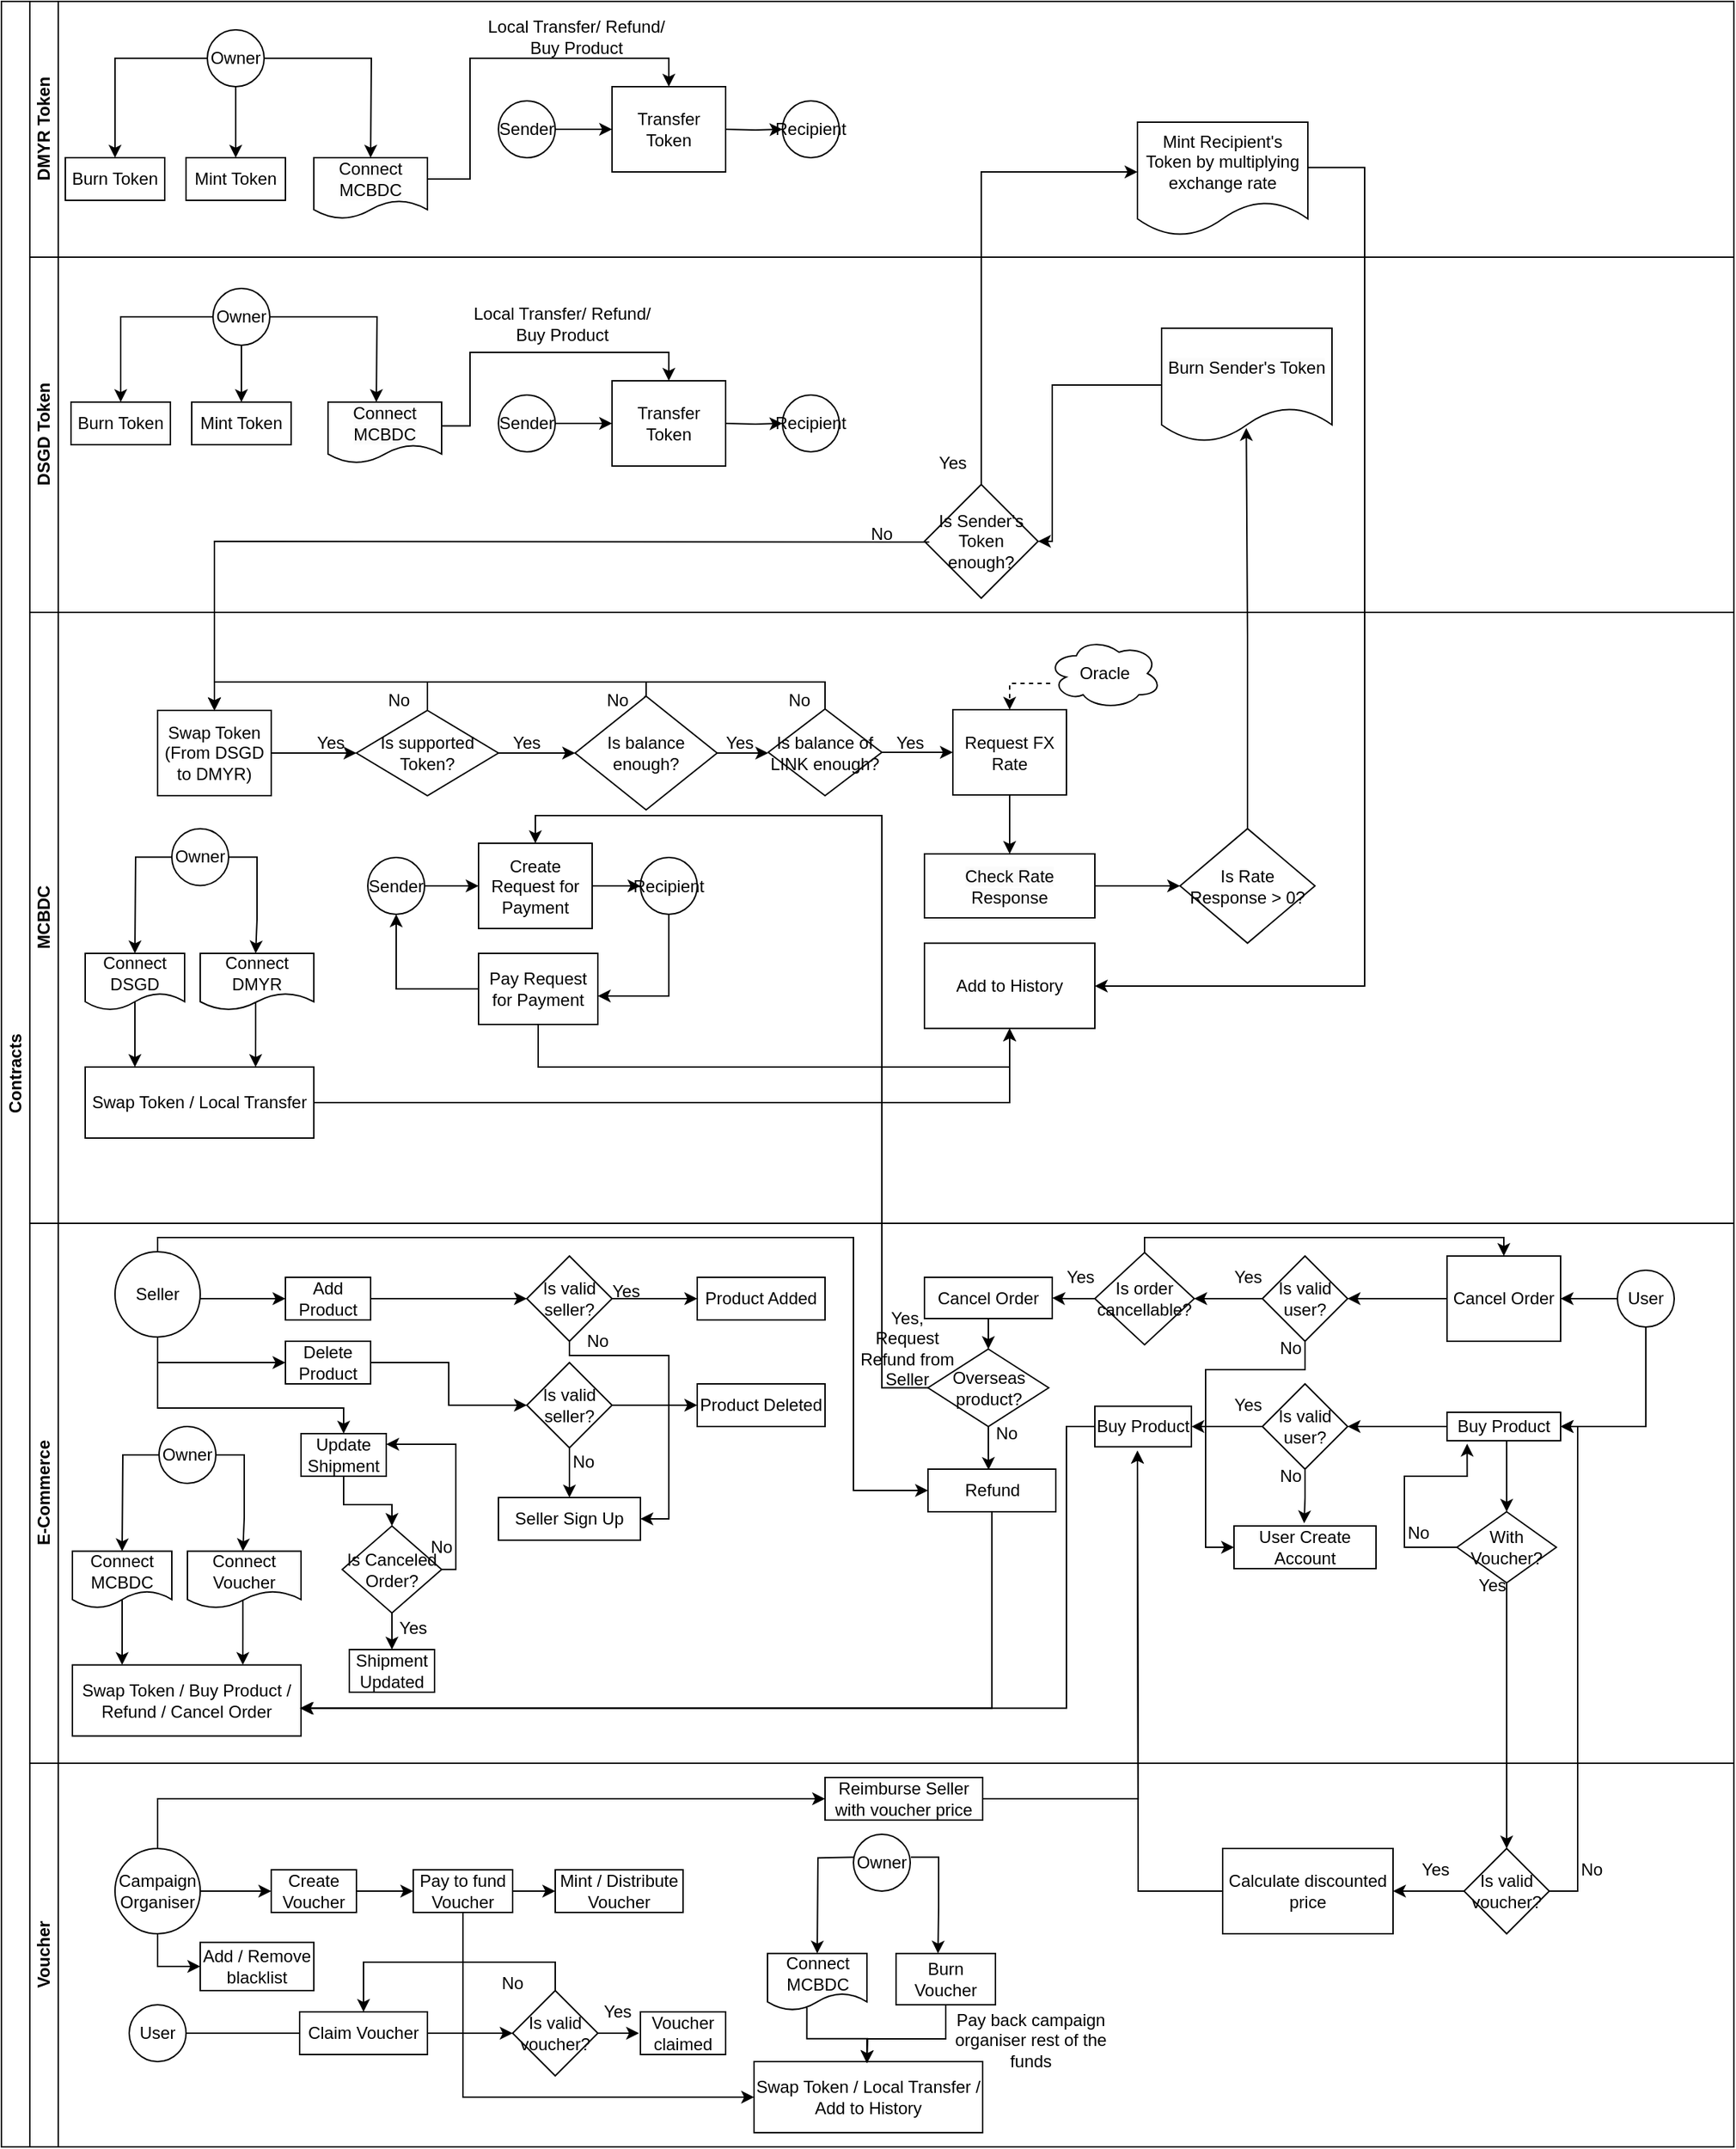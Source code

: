 <mxfile version="22.1.18" type="device">
  <diagram id="prtHgNgQTEPvFCAcTncT" name="Page-1">
    <mxGraphModel dx="1195" dy="672" grid="1" gridSize="10" guides="1" tooltips="1" connect="1" arrows="1" fold="1" page="1" pageScale="1" pageWidth="827" pageHeight="1169" math="0" shadow="0">
      <root>
        <mxCell id="0" />
        <mxCell id="1" parent="0" />
        <mxCell id="dNxyNK7c78bLwvsdeMH5-19" value="Contracts" style="swimlane;html=1;childLayout=stackLayout;resizeParent=1;resizeParentMax=0;horizontal=0;startSize=20;horizontalStack=0;" parent="1" vertex="1">
          <mxGeometry x="10" y="50" width="1220" height="1510" as="geometry">
            <mxRectangle x="120" y="120" width="40" height="60" as="alternateBounds" />
          </mxGeometry>
        </mxCell>
        <mxCell id="JlGe9IdUfx598LY0aEdL-1" value="DMYR Token" style="swimlane;html=1;startSize=20;horizontal=0;" vertex="1" parent="dNxyNK7c78bLwvsdeMH5-19">
          <mxGeometry x="20" width="1200" height="180" as="geometry">
            <mxRectangle x="20" width="430" height="30" as="alternateBounds" />
          </mxGeometry>
        </mxCell>
        <mxCell id="JlGe9IdUfx598LY0aEdL-2" value="" style="edgeStyle=orthogonalEdgeStyle;rounded=0;orthogonalLoop=1;jettySize=auto;html=1;" edge="1" parent="JlGe9IdUfx598LY0aEdL-1" source="JlGe9IdUfx598LY0aEdL-3" target="JlGe9IdUfx598LY0aEdL-4">
          <mxGeometry relative="1" as="geometry" />
        </mxCell>
        <mxCell id="JlGe9IdUfx598LY0aEdL-3" value="Owner" style="ellipse;whiteSpace=wrap;html=1;" vertex="1" parent="JlGe9IdUfx598LY0aEdL-1">
          <mxGeometry x="125" y="20" width="40" height="40" as="geometry" />
        </mxCell>
        <mxCell id="JlGe9IdUfx598LY0aEdL-4" value="Mint Token" style="rounded=0;whiteSpace=wrap;html=1;fontFamily=Helvetica;fontSize=12;fontColor=#000000;align=center;" vertex="1" parent="JlGe9IdUfx598LY0aEdL-1">
          <mxGeometry x="110" y="110" width="70" height="30" as="geometry" />
        </mxCell>
        <mxCell id="JlGe9IdUfx598LY0aEdL-101" value="Mint Recipient&#39;s Token by multiplying exchange rate" style="shape=document;whiteSpace=wrap;html=1;boundedLbl=1;" vertex="1" parent="JlGe9IdUfx598LY0aEdL-1">
          <mxGeometry x="780" y="85" width="120" height="80" as="geometry" />
        </mxCell>
        <mxCell id="JlGe9IdUfx598LY0aEdL-104" value="Sender" style="ellipse;whiteSpace=wrap;html=1;" vertex="1" parent="JlGe9IdUfx598LY0aEdL-1">
          <mxGeometry x="330" y="70" width="40" height="40" as="geometry" />
        </mxCell>
        <mxCell id="JlGe9IdUfx598LY0aEdL-105" value="Transfer Token" style="rounded=0;whiteSpace=wrap;html=1;fontFamily=Helvetica;fontSize=12;fontColor=#000000;align=center;" vertex="1" parent="JlGe9IdUfx598LY0aEdL-1">
          <mxGeometry x="410" y="60" width="80" height="60" as="geometry" />
        </mxCell>
        <mxCell id="JlGe9IdUfx598LY0aEdL-103" value="" style="edgeStyle=orthogonalEdgeStyle;rounded=0;orthogonalLoop=1;jettySize=auto;html=1;" edge="1" parent="JlGe9IdUfx598LY0aEdL-1" source="JlGe9IdUfx598LY0aEdL-104" target="JlGe9IdUfx598LY0aEdL-105">
          <mxGeometry relative="1" as="geometry" />
        </mxCell>
        <mxCell id="JlGe9IdUfx598LY0aEdL-106" value="" style="edgeStyle=orthogonalEdgeStyle;rounded=0;orthogonalLoop=1;jettySize=auto;html=1;endArrow=classic;endFill=1;" edge="1" parent="JlGe9IdUfx598LY0aEdL-1" target="JlGe9IdUfx598LY0aEdL-107">
          <mxGeometry relative="1" as="geometry">
            <mxPoint x="490" y="90" as="sourcePoint" />
          </mxGeometry>
        </mxCell>
        <mxCell id="JlGe9IdUfx598LY0aEdL-107" value="Recipient" style="ellipse;whiteSpace=wrap;html=1;" vertex="1" parent="JlGe9IdUfx598LY0aEdL-1">
          <mxGeometry x="530" y="70" width="40" height="40" as="geometry" />
        </mxCell>
        <mxCell id="JlGe9IdUfx598LY0aEdL-111" value="Burn Token" style="whiteSpace=wrap;html=1;" vertex="1" parent="JlGe9IdUfx598LY0aEdL-1">
          <mxGeometry x="25" y="110" width="70" height="30" as="geometry" />
        </mxCell>
        <mxCell id="JlGe9IdUfx598LY0aEdL-112" value="" style="edgeStyle=orthogonalEdgeStyle;rounded=0;orthogonalLoop=1;jettySize=auto;html=1;" edge="1" parent="JlGe9IdUfx598LY0aEdL-1" source="JlGe9IdUfx598LY0aEdL-3" target="JlGe9IdUfx598LY0aEdL-111">
          <mxGeometry relative="1" as="geometry" />
        </mxCell>
        <mxCell id="JlGe9IdUfx598LY0aEdL-124" value="" style="edgeStyle=orthogonalEdgeStyle;rounded=0;orthogonalLoop=1;jettySize=auto;html=1;exitX=1;exitY=0.5;exitDx=0;exitDy=0;" edge="1" parent="JlGe9IdUfx598LY0aEdL-1" source="JlGe9IdUfx598LY0aEdL-3">
          <mxGeometry relative="1" as="geometry">
            <mxPoint x="80" y="60" as="sourcePoint" />
            <mxPoint x="240" y="110" as="targetPoint" />
          </mxGeometry>
        </mxCell>
        <mxCell id="JlGe9IdUfx598LY0aEdL-170" style="edgeStyle=orthogonalEdgeStyle;rounded=0;orthogonalLoop=1;jettySize=auto;html=1;entryX=0.5;entryY=0;entryDx=0;entryDy=0;" edge="1" parent="JlGe9IdUfx598LY0aEdL-1" target="JlGe9IdUfx598LY0aEdL-105">
          <mxGeometry relative="1" as="geometry">
            <mxPoint x="270" y="125.048" as="sourcePoint" />
            <Array as="points">
              <mxPoint x="310" y="125" />
              <mxPoint x="310" y="40" />
              <mxPoint x="450" y="40" />
            </Array>
          </mxGeometry>
        </mxCell>
        <mxCell id="JlGe9IdUfx598LY0aEdL-171" value="Local Transfer/ Refund/ Buy Product" style="text;html=1;strokeColor=none;fillColor=none;align=center;verticalAlign=middle;whiteSpace=wrap;rounded=0;" vertex="1" parent="JlGe9IdUfx598LY0aEdL-1">
          <mxGeometry x="320" y="10" width="130" height="30" as="geometry" />
        </mxCell>
        <mxCell id="JlGe9IdUfx598LY0aEdL-173" value="&lt;span style=&quot;color: rgb(0, 0, 0); font-family: Helvetica; font-size: 12px; font-style: normal; font-variant-ligatures: normal; font-variant-caps: normal; font-weight: 400; letter-spacing: normal; orphans: 2; text-align: center; text-indent: 0px; text-transform: none; widows: 2; word-spacing: 0px; -webkit-text-stroke-width: 0px; background-color: rgb(251, 251, 251); text-decoration-thickness: initial; text-decoration-style: initial; text-decoration-color: initial; float: none; display: inline !important;&quot;&gt;Connect MCBDC&lt;/span&gt;&lt;br&gt;" style="shape=document;whiteSpace=wrap;html=1;boundedLbl=1;" vertex="1" parent="JlGe9IdUfx598LY0aEdL-1">
          <mxGeometry x="200" y="110" width="80" height="43" as="geometry" />
        </mxCell>
        <mxCell id="dNxyNK7c78bLwvsdeMH5-20" value="DSGD Token" style="swimlane;html=1;startSize=20;horizontal=0;" parent="dNxyNK7c78bLwvsdeMH5-19" vertex="1">
          <mxGeometry x="20" y="180" width="1200" height="250" as="geometry">
            <mxRectangle x="20" y="120" width="430" height="30" as="alternateBounds" />
          </mxGeometry>
        </mxCell>
        <mxCell id="dNxyNK7c78bLwvsdeMH5-25" value="" style="edgeStyle=orthogonalEdgeStyle;rounded=0;orthogonalLoop=1;jettySize=auto;html=1;" parent="dNxyNK7c78bLwvsdeMH5-20" source="dNxyNK7c78bLwvsdeMH5-23" target="dNxyNK7c78bLwvsdeMH5-24" edge="1">
          <mxGeometry relative="1" as="geometry" />
        </mxCell>
        <mxCell id="dNxyNK7c78bLwvsdeMH5-23" value="Sender" style="ellipse;whiteSpace=wrap;html=1;" parent="dNxyNK7c78bLwvsdeMH5-20" vertex="1">
          <mxGeometry x="330" y="97" width="40" height="40" as="geometry" />
        </mxCell>
        <mxCell id="dNxyNK7c78bLwvsdeMH5-24" value="Transfer Token" style="rounded=0;whiteSpace=wrap;html=1;fontFamily=Helvetica;fontSize=12;fontColor=#000000;align=center;" parent="dNxyNK7c78bLwvsdeMH5-20" vertex="1">
          <mxGeometry x="410" y="87" width="80" height="60" as="geometry" />
        </mxCell>
        <mxCell id="dNxyNK7c78bLwvsdeMH5-33" value="" style="edgeStyle=orthogonalEdgeStyle;rounded=0;orthogonalLoop=1;jettySize=auto;html=1;endArrow=classic;endFill=1;" parent="dNxyNK7c78bLwvsdeMH5-20" target="dNxyNK7c78bLwvsdeMH5-32" edge="1">
          <mxGeometry relative="1" as="geometry">
            <mxPoint x="490" y="117" as="sourcePoint" />
          </mxGeometry>
        </mxCell>
        <mxCell id="dNxyNK7c78bLwvsdeMH5-32" value="Recipient" style="ellipse;whiteSpace=wrap;html=1;" parent="dNxyNK7c78bLwvsdeMH5-20" vertex="1">
          <mxGeometry x="530" y="97" width="40" height="40" as="geometry" />
        </mxCell>
        <mxCell id="JlGe9IdUfx598LY0aEdL-87" value="Is Sender&#39;s Token enough?" style="rhombus;whiteSpace=wrap;html=1;" vertex="1" parent="dNxyNK7c78bLwvsdeMH5-20">
          <mxGeometry x="630" y="160" width="80" height="80" as="geometry" />
        </mxCell>
        <mxCell id="JlGe9IdUfx598LY0aEdL-88" value="" style="edgeStyle=orthogonalEdgeStyle;rounded=0;orthogonalLoop=1;jettySize=auto;html=1;" edge="1" parent="dNxyNK7c78bLwvsdeMH5-20" target="JlGe9IdUfx598LY0aEdL-87">
          <mxGeometry relative="1" as="geometry">
            <mxPoint x="797" y="90.0" as="sourcePoint" />
            <Array as="points">
              <mxPoint x="720" y="90" />
              <mxPoint x="720" y="200" />
            </Array>
          </mxGeometry>
        </mxCell>
        <mxCell id="JlGe9IdUfx598LY0aEdL-92" value="No" style="text;html=1;strokeColor=none;fillColor=none;align=center;verticalAlign=middle;whiteSpace=wrap;rounded=0;" vertex="1" parent="dNxyNK7c78bLwvsdeMH5-20">
          <mxGeometry x="570" y="180" width="60" height="30" as="geometry" />
        </mxCell>
        <mxCell id="JlGe9IdUfx598LY0aEdL-96" value="Yes" style="text;html=1;strokeColor=none;fillColor=none;align=center;verticalAlign=middle;whiteSpace=wrap;rounded=0;" vertex="1" parent="dNxyNK7c78bLwvsdeMH5-20">
          <mxGeometry x="620" y="130" width="60" height="30" as="geometry" />
        </mxCell>
        <mxCell id="JlGe9IdUfx598LY0aEdL-102" value="&lt;span style=&quot;color: rgb(0, 0, 0); font-family: Helvetica; font-size: 12px; font-style: normal; font-variant-ligatures: normal; font-variant-caps: normal; font-weight: 400; letter-spacing: normal; orphans: 2; text-align: center; text-indent: 0px; text-transform: none; widows: 2; word-spacing: 0px; -webkit-text-stroke-width: 0px; background-color: rgb(251, 251, 251); text-decoration-thickness: initial; text-decoration-style: initial; text-decoration-color: initial; float: none; display: inline !important;&quot;&gt;Burn Sender&#39;s Token&lt;/span&gt;&lt;br&gt;" style="shape=document;whiteSpace=wrap;html=1;boundedLbl=1;" vertex="1" parent="dNxyNK7c78bLwvsdeMH5-20">
          <mxGeometry x="797" y="50" width="120" height="80" as="geometry" />
        </mxCell>
        <mxCell id="JlGe9IdUfx598LY0aEdL-127" value="Owner" style="ellipse;whiteSpace=wrap;html=1;" vertex="1" parent="dNxyNK7c78bLwvsdeMH5-20">
          <mxGeometry x="129" y="22" width="40" height="40" as="geometry" />
        </mxCell>
        <mxCell id="JlGe9IdUfx598LY0aEdL-128" value="Mint Token" style="rounded=0;whiteSpace=wrap;html=1;fontFamily=Helvetica;fontSize=12;fontColor=#000000;align=center;" vertex="1" parent="dNxyNK7c78bLwvsdeMH5-20">
          <mxGeometry x="114" y="102" width="70" height="30" as="geometry" />
        </mxCell>
        <mxCell id="JlGe9IdUfx598LY0aEdL-126" value="" style="edgeStyle=orthogonalEdgeStyle;rounded=0;orthogonalLoop=1;jettySize=auto;html=1;" edge="1" parent="dNxyNK7c78bLwvsdeMH5-20" source="JlGe9IdUfx598LY0aEdL-127" target="JlGe9IdUfx598LY0aEdL-128">
          <mxGeometry relative="1" as="geometry" />
        </mxCell>
        <mxCell id="JlGe9IdUfx598LY0aEdL-129" value="Burn Token" style="whiteSpace=wrap;html=1;" vertex="1" parent="dNxyNK7c78bLwvsdeMH5-20">
          <mxGeometry x="29" y="102" width="70" height="30" as="geometry" />
        </mxCell>
        <mxCell id="JlGe9IdUfx598LY0aEdL-130" value="" style="edgeStyle=orthogonalEdgeStyle;rounded=0;orthogonalLoop=1;jettySize=auto;html=1;" edge="1" parent="dNxyNK7c78bLwvsdeMH5-20" source="JlGe9IdUfx598LY0aEdL-127" target="JlGe9IdUfx598LY0aEdL-129">
          <mxGeometry relative="1" as="geometry" />
        </mxCell>
        <mxCell id="JlGe9IdUfx598LY0aEdL-131" value="" style="edgeStyle=orthogonalEdgeStyle;rounded=0;orthogonalLoop=1;jettySize=auto;html=1;exitX=1;exitY=0.5;exitDx=0;exitDy=0;" edge="1" parent="dNxyNK7c78bLwvsdeMH5-20" source="JlGe9IdUfx598LY0aEdL-127">
          <mxGeometry relative="1" as="geometry">
            <mxPoint x="84" y="52" as="sourcePoint" />
            <mxPoint x="244" y="102" as="targetPoint" />
          </mxGeometry>
        </mxCell>
        <mxCell id="JlGe9IdUfx598LY0aEdL-168" style="edgeStyle=orthogonalEdgeStyle;rounded=0;orthogonalLoop=1;jettySize=auto;html=1;entryX=0.5;entryY=0;entryDx=0;entryDy=0;exitX=1.005;exitY=0.389;exitDx=0;exitDy=0;exitPerimeter=0;" edge="1" parent="dNxyNK7c78bLwvsdeMH5-20" source="JlGe9IdUfx598LY0aEdL-172" target="dNxyNK7c78bLwvsdeMH5-24">
          <mxGeometry relative="1" as="geometry">
            <mxPoint x="239.048" y="132" as="sourcePoint" />
            <Array as="points">
              <mxPoint x="290" y="119" />
              <mxPoint x="310" y="119" />
              <mxPoint x="310" y="67" />
              <mxPoint x="450" y="67" />
            </Array>
          </mxGeometry>
        </mxCell>
        <mxCell id="JlGe9IdUfx598LY0aEdL-172" value="&lt;span style=&quot;color: rgb(0, 0, 0); font-family: Helvetica; font-size: 12px; font-style: normal; font-variant-ligatures: normal; font-variant-caps: normal; font-weight: 400; letter-spacing: normal; orphans: 2; text-align: center; text-indent: 0px; text-transform: none; widows: 2; word-spacing: 0px; -webkit-text-stroke-width: 0px; background-color: rgb(251, 251, 251); text-decoration-thickness: initial; text-decoration-style: initial; text-decoration-color: initial; float: none; display: inline !important;&quot;&gt;Connect MCBDC&lt;/span&gt;&lt;br&gt;" style="shape=document;whiteSpace=wrap;html=1;boundedLbl=1;" vertex="1" parent="dNxyNK7c78bLwvsdeMH5-20">
          <mxGeometry x="210" y="102" width="80" height="43" as="geometry" />
        </mxCell>
        <mxCell id="JlGe9IdUfx598LY0aEdL-489" value="Local Transfer/ Refund/ Buy Product" style="text;html=1;strokeColor=none;fillColor=none;align=center;verticalAlign=middle;whiteSpace=wrap;rounded=0;" vertex="1" parent="dNxyNK7c78bLwvsdeMH5-20">
          <mxGeometry x="310" y="32" width="130" height="30" as="geometry" />
        </mxCell>
        <mxCell id="dNxyNK7c78bLwvsdeMH5-21" value="MCBDC" style="swimlane;html=1;startSize=20;horizontal=0;align=center;" parent="dNxyNK7c78bLwvsdeMH5-19" vertex="1">
          <mxGeometry x="20" y="430" width="1200" height="430" as="geometry" />
        </mxCell>
        <mxCell id="dNxyNK7c78bLwvsdeMH5-29" value="" style="edgeStyle=orthogonalEdgeStyle;rounded=0;orthogonalLoop=1;jettySize=auto;html=1;endArrow=classic;endFill=1;" parent="dNxyNK7c78bLwvsdeMH5-21" source="dNxyNK7c78bLwvsdeMH5-26" target="dNxyNK7c78bLwvsdeMH5-28" edge="1">
          <mxGeometry relative="1" as="geometry" />
        </mxCell>
        <mxCell id="dNxyNK7c78bLwvsdeMH5-26" value="Swap Token (From DSGD to DMYR)" style="rounded=0;whiteSpace=wrap;html=1;fontFamily=Helvetica;fontSize=12;fontColor=#000000;align=center;" parent="dNxyNK7c78bLwvsdeMH5-21" vertex="1">
          <mxGeometry x="90" y="69" width="80" height="60" as="geometry" />
        </mxCell>
        <mxCell id="JlGe9IdUfx598LY0aEdL-13" value="" style="edgeStyle=orthogonalEdgeStyle;rounded=0;orthogonalLoop=1;jettySize=auto;html=1;" edge="1" parent="dNxyNK7c78bLwvsdeMH5-21" source="dNxyNK7c78bLwvsdeMH5-28" target="JlGe9IdUfx598LY0aEdL-12">
          <mxGeometry relative="1" as="geometry" />
        </mxCell>
        <mxCell id="JlGe9IdUfx598LY0aEdL-14" style="edgeStyle=orthogonalEdgeStyle;rounded=0;orthogonalLoop=1;jettySize=auto;html=1;entryX=0.5;entryY=0;entryDx=0;entryDy=0;" edge="1" parent="dNxyNK7c78bLwvsdeMH5-21" source="dNxyNK7c78bLwvsdeMH5-28" target="dNxyNK7c78bLwvsdeMH5-26">
          <mxGeometry relative="1" as="geometry">
            <Array as="points">
              <mxPoint x="280" y="49" />
              <mxPoint x="130" y="49" />
            </Array>
          </mxGeometry>
        </mxCell>
        <mxCell id="dNxyNK7c78bLwvsdeMH5-28" value="Is supported Token?" style="rhombus;whiteSpace=wrap;html=1;fontFamily=Helvetica;fontSize=12;fontColor=#000000;align=center;" parent="dNxyNK7c78bLwvsdeMH5-21" vertex="1">
          <mxGeometry x="230" y="69" width="100" height="60" as="geometry" />
        </mxCell>
        <mxCell id="JlGe9IdUfx598LY0aEdL-17" style="edgeStyle=orthogonalEdgeStyle;rounded=0;orthogonalLoop=1;jettySize=auto;html=1;exitX=0.487;exitY=0.003;exitDx=0;exitDy=0;exitPerimeter=0;" edge="1" parent="dNxyNK7c78bLwvsdeMH5-21" source="JlGe9IdUfx598LY0aEdL-12">
          <mxGeometry relative="1" as="geometry">
            <mxPoint x="130" y="69" as="targetPoint" />
            <mxPoint x="404.0" y="59.0" as="sourcePoint" />
            <Array as="points">
              <mxPoint x="434" y="59" />
              <mxPoint x="434" y="49" />
              <mxPoint x="130" y="49" />
            </Array>
          </mxGeometry>
        </mxCell>
        <mxCell id="JlGe9IdUfx598LY0aEdL-72" style="edgeStyle=orthogonalEdgeStyle;rounded=0;orthogonalLoop=1;jettySize=auto;html=1;" edge="1" parent="dNxyNK7c78bLwvsdeMH5-21" source="JlGe9IdUfx598LY0aEdL-12">
          <mxGeometry relative="1" as="geometry">
            <mxPoint x="520" y="99" as="targetPoint" />
          </mxGeometry>
        </mxCell>
        <mxCell id="JlGe9IdUfx598LY0aEdL-12" value="Is balance enough?" style="rhombus;whiteSpace=wrap;html=1;fontFamily=Helvetica;fontSize=12;fontColor=#000000;align=center;" vertex="1" parent="dNxyNK7c78bLwvsdeMH5-21">
          <mxGeometry x="384" y="59" width="100" height="80" as="geometry" />
        </mxCell>
        <mxCell id="JlGe9IdUfx598LY0aEdL-15" value="No" style="text;html=1;strokeColor=none;fillColor=none;align=center;verticalAlign=middle;whiteSpace=wrap;rounded=0;" vertex="1" parent="dNxyNK7c78bLwvsdeMH5-21">
          <mxGeometry x="230" y="47" width="60" height="30" as="geometry" />
        </mxCell>
        <mxCell id="JlGe9IdUfx598LY0aEdL-18" value="No" style="text;html=1;strokeColor=none;fillColor=none;align=center;verticalAlign=middle;whiteSpace=wrap;rounded=0;" vertex="1" parent="dNxyNK7c78bLwvsdeMH5-21">
          <mxGeometry x="384" y="47" width="60" height="30" as="geometry" />
        </mxCell>
        <mxCell id="JlGe9IdUfx598LY0aEdL-71" value="" style="edgeStyle=orthogonalEdgeStyle;rounded=0;orthogonalLoop=1;jettySize=auto;html=1;entryX=0.5;entryY=0;entryDx=0;entryDy=0;" edge="1" parent="dNxyNK7c78bLwvsdeMH5-21" source="JlGe9IdUfx598LY0aEdL-21" target="JlGe9IdUfx598LY0aEdL-78">
          <mxGeometry relative="1" as="geometry">
            <mxPoint x="690" y="214" as="targetPoint" />
          </mxGeometry>
        </mxCell>
        <mxCell id="JlGe9IdUfx598LY0aEdL-21" value="Request FX Rate" style="rounded=0;whiteSpace=wrap;html=1;fontFamily=Helvetica;fontSize=12;fontColor=#000000;align=center;" vertex="1" parent="dNxyNK7c78bLwvsdeMH5-21">
          <mxGeometry x="650" y="68.5" width="80" height="60" as="geometry" />
        </mxCell>
        <mxCell id="JlGe9IdUfx598LY0aEdL-22" value="Yes" style="text;html=1;strokeColor=none;fillColor=none;align=center;verticalAlign=middle;whiteSpace=wrap;rounded=0;" vertex="1" parent="dNxyNK7c78bLwvsdeMH5-21">
          <mxGeometry x="182" y="77" width="60" height="30" as="geometry" />
        </mxCell>
        <mxCell id="JlGe9IdUfx598LY0aEdL-62" value="Yes" style="text;html=1;strokeColor=none;fillColor=none;align=center;verticalAlign=middle;whiteSpace=wrap;rounded=0;" vertex="1" parent="dNxyNK7c78bLwvsdeMH5-21">
          <mxGeometry x="320" y="77" width="60" height="30" as="geometry" />
        </mxCell>
        <mxCell id="JlGe9IdUfx598LY0aEdL-63" value="Yes" style="text;html=1;strokeColor=none;fillColor=none;align=center;verticalAlign=middle;whiteSpace=wrap;rounded=0;" vertex="1" parent="dNxyNK7c78bLwvsdeMH5-21">
          <mxGeometry x="470" y="77" width="60" height="30" as="geometry" />
        </mxCell>
        <mxCell id="JlGe9IdUfx598LY0aEdL-69" style="edgeStyle=orthogonalEdgeStyle;rounded=0;orthogonalLoop=1;jettySize=auto;html=1;entryX=0.5;entryY=0;entryDx=0;entryDy=0;dashed=1;" edge="1" parent="dNxyNK7c78bLwvsdeMH5-21" source="JlGe9IdUfx598LY0aEdL-66" target="JlGe9IdUfx598LY0aEdL-21">
          <mxGeometry relative="1" as="geometry">
            <Array as="points">
              <mxPoint x="740" y="50" />
              <mxPoint x="690" y="50" />
            </Array>
          </mxGeometry>
        </mxCell>
        <mxCell id="JlGe9IdUfx598LY0aEdL-66" value="Oracle" style="ellipse;shape=cloud;whiteSpace=wrap;html=1;" vertex="1" parent="dNxyNK7c78bLwvsdeMH5-21">
          <mxGeometry x="717" y="18" width="80" height="50" as="geometry" />
        </mxCell>
        <mxCell id="JlGe9IdUfx598LY0aEdL-74" style="edgeStyle=orthogonalEdgeStyle;rounded=0;orthogonalLoop=1;jettySize=auto;html=1;entryX=0.5;entryY=0;entryDx=0;entryDy=0;" edge="1" parent="dNxyNK7c78bLwvsdeMH5-21" source="JlGe9IdUfx598LY0aEdL-73" target="dNxyNK7c78bLwvsdeMH5-26">
          <mxGeometry relative="1" as="geometry">
            <Array as="points">
              <mxPoint x="560" y="49" />
              <mxPoint x="130" y="49" />
            </Array>
          </mxGeometry>
        </mxCell>
        <mxCell id="JlGe9IdUfx598LY0aEdL-76" style="edgeStyle=orthogonalEdgeStyle;rounded=0;orthogonalLoop=1;jettySize=auto;html=1;entryX=0;entryY=0.5;entryDx=0;entryDy=0;" edge="1" parent="dNxyNK7c78bLwvsdeMH5-21" source="JlGe9IdUfx598LY0aEdL-73" target="JlGe9IdUfx598LY0aEdL-21">
          <mxGeometry relative="1" as="geometry" />
        </mxCell>
        <mxCell id="JlGe9IdUfx598LY0aEdL-73" value="Is balance of LINK enough?" style="rhombus;whiteSpace=wrap;html=1;fontColor=#000000;rounded=0;" vertex="1" parent="dNxyNK7c78bLwvsdeMH5-21">
          <mxGeometry x="520" y="68" width="80" height="61" as="geometry" />
        </mxCell>
        <mxCell id="JlGe9IdUfx598LY0aEdL-82" style="edgeStyle=orthogonalEdgeStyle;rounded=0;orthogonalLoop=1;jettySize=auto;html=1;" edge="1" parent="dNxyNK7c78bLwvsdeMH5-21" source="JlGe9IdUfx598LY0aEdL-78" target="JlGe9IdUfx598LY0aEdL-79">
          <mxGeometry relative="1" as="geometry" />
        </mxCell>
        <mxCell id="JlGe9IdUfx598LY0aEdL-78" value="&lt;span style=&quot;color: rgb(0, 0, 0); font-family: Helvetica; font-size: 12px; font-style: normal; font-variant-ligatures: normal; font-variant-caps: normal; font-weight: 400; letter-spacing: normal; orphans: 2; text-align: center; text-indent: 0px; text-transform: none; widows: 2; word-spacing: 0px; -webkit-text-stroke-width: 0px; background-color: rgb(251, 251, 251); text-decoration-thickness: initial; text-decoration-style: initial; text-decoration-color: initial; float: none; display: inline !important;&quot;&gt;Check Rate Response&lt;/span&gt;&lt;br&gt;" style="rounded=0;whiteSpace=wrap;html=1;" vertex="1" parent="dNxyNK7c78bLwvsdeMH5-21">
          <mxGeometry x="630" y="170" width="120" height="45" as="geometry" />
        </mxCell>
        <mxCell id="JlGe9IdUfx598LY0aEdL-79" value="Is Rate Response &amp;gt; 0?" style="rhombus;whiteSpace=wrap;html=1;" vertex="1" parent="dNxyNK7c78bLwvsdeMH5-21">
          <mxGeometry x="810" y="152.19" width="95" height="80.62" as="geometry" />
        </mxCell>
        <mxCell id="JlGe9IdUfx598LY0aEdL-80" value="Yes" style="text;html=1;strokeColor=none;fillColor=none;align=center;verticalAlign=middle;whiteSpace=wrap;rounded=0;" vertex="1" parent="dNxyNK7c78bLwvsdeMH5-21">
          <mxGeometry x="590" y="77" width="60" height="30" as="geometry" />
        </mxCell>
        <mxCell id="JlGe9IdUfx598LY0aEdL-75" value="No" style="text;html=1;strokeColor=none;fillColor=none;align=center;verticalAlign=middle;whiteSpace=wrap;rounded=0;" vertex="1" parent="dNxyNK7c78bLwvsdeMH5-21">
          <mxGeometry x="512" y="47" width="60" height="30" as="geometry" />
        </mxCell>
        <mxCell id="JlGe9IdUfx598LY0aEdL-91" style="edgeStyle=orthogonalEdgeStyle;rounded=0;orthogonalLoop=1;jettySize=auto;html=1;exitX=0.042;exitY=0.506;exitDx=0;exitDy=0;exitPerimeter=0;" edge="1" parent="dNxyNK7c78bLwvsdeMH5-21" source="JlGe9IdUfx598LY0aEdL-87">
          <mxGeometry relative="1" as="geometry">
            <mxPoint x="130" y="69" as="targetPoint" />
            <mxPoint x="620" y="-51" as="sourcePoint" />
            <Array as="points">
              <mxPoint x="623" y="-49" />
              <mxPoint x="130" y="-50" />
            </Array>
          </mxGeometry>
        </mxCell>
        <mxCell id="JlGe9IdUfx598LY0aEdL-98" value="Add to History" style="whiteSpace=wrap;html=1;" vertex="1" parent="dNxyNK7c78bLwvsdeMH5-21">
          <mxGeometry x="630" y="232.81" width="120" height="60" as="geometry" />
        </mxCell>
        <mxCell id="JlGe9IdUfx598LY0aEdL-135" value="Owner" style="ellipse;whiteSpace=wrap;html=1;" vertex="1" parent="dNxyNK7c78bLwvsdeMH5-21">
          <mxGeometry x="100" y="152.19" width="40" height="40" as="geometry" />
        </mxCell>
        <mxCell id="JlGe9IdUfx598LY0aEdL-165" style="edgeStyle=orthogonalEdgeStyle;rounded=0;orthogonalLoop=1;jettySize=auto;html=1;" edge="1" parent="dNxyNK7c78bLwvsdeMH5-21">
          <mxGeometry relative="1" as="geometry">
            <mxPoint x="159" y="320" as="targetPoint" />
            <mxPoint x="159.048" y="270" as="sourcePoint" />
          </mxGeometry>
        </mxCell>
        <mxCell id="JlGe9IdUfx598LY0aEdL-137" value="" style="edgeStyle=orthogonalEdgeStyle;rounded=0;orthogonalLoop=1;jettySize=auto;html=1;" edge="1" parent="dNxyNK7c78bLwvsdeMH5-21" source="JlGe9IdUfx598LY0aEdL-135">
          <mxGeometry relative="1" as="geometry">
            <mxPoint x="159.048" y="240" as="targetPoint" />
          </mxGeometry>
        </mxCell>
        <mxCell id="JlGe9IdUfx598LY0aEdL-164" style="edgeStyle=orthogonalEdgeStyle;rounded=0;orthogonalLoop=1;jettySize=auto;html=1;" edge="1" parent="dNxyNK7c78bLwvsdeMH5-21">
          <mxGeometry relative="1" as="geometry">
            <mxPoint x="74" y="320" as="targetPoint" />
            <mxPoint x="74" y="270" as="sourcePoint" />
          </mxGeometry>
        </mxCell>
        <mxCell id="JlGe9IdUfx598LY0aEdL-139" value="" style="edgeStyle=orthogonalEdgeStyle;rounded=0;orthogonalLoop=1;jettySize=auto;html=1;" edge="1" parent="dNxyNK7c78bLwvsdeMH5-21" source="JlGe9IdUfx598LY0aEdL-135">
          <mxGeometry relative="1" as="geometry">
            <mxPoint x="74" y="240" as="targetPoint" />
          </mxGeometry>
        </mxCell>
        <mxCell id="JlGe9IdUfx598LY0aEdL-148" value="Create Request for Payment" style="rounded=0;whiteSpace=wrap;html=1;fontFamily=Helvetica;fontSize=12;fontColor=#000000;align=center;" vertex="1" parent="dNxyNK7c78bLwvsdeMH5-21">
          <mxGeometry x="316" y="162.5" width="80" height="60" as="geometry" />
        </mxCell>
        <mxCell id="JlGe9IdUfx598LY0aEdL-147" value="" style="edgeStyle=orthogonalEdgeStyle;rounded=0;orthogonalLoop=1;jettySize=auto;html=1;endArrow=classic;endFill=1;" edge="1" parent="dNxyNK7c78bLwvsdeMH5-21" source="JlGe9IdUfx598LY0aEdL-148">
          <mxGeometry relative="1" as="geometry">
            <mxPoint x="430" y="192.5" as="targetPoint" />
          </mxGeometry>
        </mxCell>
        <mxCell id="JlGe9IdUfx598LY0aEdL-153" style="edgeStyle=orthogonalEdgeStyle;rounded=0;orthogonalLoop=1;jettySize=auto;html=1;entryX=0;entryY=0.5;entryDx=0;entryDy=0;" edge="1" parent="dNxyNK7c78bLwvsdeMH5-21" source="JlGe9IdUfx598LY0aEdL-152" target="JlGe9IdUfx598LY0aEdL-148">
          <mxGeometry relative="1" as="geometry" />
        </mxCell>
        <mxCell id="JlGe9IdUfx598LY0aEdL-152" value="Sender" style="ellipse;whiteSpace=wrap;html=1;" vertex="1" parent="dNxyNK7c78bLwvsdeMH5-21">
          <mxGeometry x="238" y="172.5" width="40" height="40" as="geometry" />
        </mxCell>
        <mxCell id="JlGe9IdUfx598LY0aEdL-162" value="" style="edgeStyle=orthogonalEdgeStyle;rounded=0;orthogonalLoop=1;jettySize=auto;html=1;" edge="1" parent="dNxyNK7c78bLwvsdeMH5-21" source="JlGe9IdUfx598LY0aEdL-154" target="JlGe9IdUfx598LY0aEdL-161">
          <mxGeometry relative="1" as="geometry">
            <Array as="points">
              <mxPoint x="450" y="270" />
            </Array>
          </mxGeometry>
        </mxCell>
        <mxCell id="JlGe9IdUfx598LY0aEdL-154" value="Recipient" style="ellipse;whiteSpace=wrap;html=1;" vertex="1" parent="dNxyNK7c78bLwvsdeMH5-21">
          <mxGeometry x="430" y="172.5" width="40" height="40" as="geometry" />
        </mxCell>
        <mxCell id="JlGe9IdUfx598LY0aEdL-163" style="edgeStyle=orthogonalEdgeStyle;rounded=0;orthogonalLoop=1;jettySize=auto;html=1;" edge="1" parent="dNxyNK7c78bLwvsdeMH5-21" source="JlGe9IdUfx598LY0aEdL-161" target="JlGe9IdUfx598LY0aEdL-152">
          <mxGeometry relative="1" as="geometry">
            <mxPoint x="260" y="220" as="targetPoint" />
          </mxGeometry>
        </mxCell>
        <mxCell id="JlGe9IdUfx598LY0aEdL-177" style="edgeStyle=orthogonalEdgeStyle;rounded=0;orthogonalLoop=1;jettySize=auto;html=1;entryX=0.5;entryY=1;entryDx=0;entryDy=0;" edge="1" parent="dNxyNK7c78bLwvsdeMH5-21" source="JlGe9IdUfx598LY0aEdL-161" target="JlGe9IdUfx598LY0aEdL-98">
          <mxGeometry relative="1" as="geometry">
            <Array as="points">
              <mxPoint x="358" y="320" />
              <mxPoint x="690" y="320" />
            </Array>
          </mxGeometry>
        </mxCell>
        <mxCell id="JlGe9IdUfx598LY0aEdL-161" value="Pay Request for Payment" style="whiteSpace=wrap;html=1;" vertex="1" parent="dNxyNK7c78bLwvsdeMH5-21">
          <mxGeometry x="316" y="240" width="84" height="50" as="geometry" />
        </mxCell>
        <mxCell id="JlGe9IdUfx598LY0aEdL-178" style="edgeStyle=orthogonalEdgeStyle;rounded=0;orthogonalLoop=1;jettySize=auto;html=1;entryX=0.5;entryY=1;entryDx=0;entryDy=0;" edge="1" parent="dNxyNK7c78bLwvsdeMH5-21" source="JlGe9IdUfx598LY0aEdL-167" target="JlGe9IdUfx598LY0aEdL-98">
          <mxGeometry relative="1" as="geometry">
            <mxPoint x="690" y="300" as="targetPoint" />
          </mxGeometry>
        </mxCell>
        <mxCell id="JlGe9IdUfx598LY0aEdL-167" value="Swap Token / Local Transfer" style="whiteSpace=wrap;html=1;" vertex="1" parent="dNxyNK7c78bLwvsdeMH5-21">
          <mxGeometry x="39" y="320" width="161" height="50" as="geometry" />
        </mxCell>
        <mxCell id="JlGe9IdUfx598LY0aEdL-175" value="Connect DSGD" style="shape=document;whiteSpace=wrap;html=1;boundedLbl=1;" vertex="1" parent="dNxyNK7c78bLwvsdeMH5-21">
          <mxGeometry x="39" y="240" width="70" height="40" as="geometry" />
        </mxCell>
        <mxCell id="JlGe9IdUfx598LY0aEdL-176" value="Connect DMYR" style="shape=document;whiteSpace=wrap;html=1;boundedLbl=1;" vertex="1" parent="dNxyNK7c78bLwvsdeMH5-21">
          <mxGeometry x="120" y="240" width="80" height="40" as="geometry" />
        </mxCell>
        <mxCell id="dNxyNK7c78bLwvsdeMH5-22" value="E-Commerce" style="swimlane;html=1;startSize=20;horizontal=0;" parent="dNxyNK7c78bLwvsdeMH5-21" vertex="1">
          <mxGeometry y="430" width="1200" height="380" as="geometry" />
        </mxCell>
        <mxCell id="JlGe9IdUfx598LY0aEdL-184" value="" style="edgeStyle=orthogonalEdgeStyle;rounded=0;orthogonalLoop=1;jettySize=auto;html=1;" edge="1" parent="dNxyNK7c78bLwvsdeMH5-22" source="dNxyNK7c78bLwvsdeMH5-34" target="JlGe9IdUfx598LY0aEdL-183">
          <mxGeometry relative="1" as="geometry" />
        </mxCell>
        <mxCell id="dNxyNK7c78bLwvsdeMH5-34" value="Add Product" style="rounded=0;whiteSpace=wrap;html=1;fontFamily=Helvetica;fontSize=12;fontColor=#000000;align=center;" parent="dNxyNK7c78bLwvsdeMH5-22" vertex="1">
          <mxGeometry x="180" y="38" width="60" height="30" as="geometry" />
        </mxCell>
        <mxCell id="JlGe9IdUfx598LY0aEdL-181" style="edgeStyle=orthogonalEdgeStyle;rounded=0;orthogonalLoop=1;jettySize=auto;html=1;entryX=0;entryY=0.5;entryDx=0;entryDy=0;" edge="1" parent="dNxyNK7c78bLwvsdeMH5-22" source="JlGe9IdUfx598LY0aEdL-180" target="dNxyNK7c78bLwvsdeMH5-34">
          <mxGeometry relative="1" as="geometry" />
        </mxCell>
        <mxCell id="JlGe9IdUfx598LY0aEdL-190" style="edgeStyle=orthogonalEdgeStyle;rounded=0;orthogonalLoop=1;jettySize=auto;html=1;entryX=0;entryY=0.5;entryDx=0;entryDy=0;" edge="1" parent="dNxyNK7c78bLwvsdeMH5-22" source="JlGe9IdUfx598LY0aEdL-180" target="JlGe9IdUfx598LY0aEdL-191">
          <mxGeometry relative="1" as="geometry">
            <mxPoint x="90" y="123" as="targetPoint" />
            <Array as="points">
              <mxPoint x="90" y="98" />
            </Array>
          </mxGeometry>
        </mxCell>
        <mxCell id="JlGe9IdUfx598LY0aEdL-494" style="edgeStyle=orthogonalEdgeStyle;rounded=0;orthogonalLoop=1;jettySize=auto;html=1;entryX=0;entryY=0.5;entryDx=0;entryDy=0;" edge="1" parent="dNxyNK7c78bLwvsdeMH5-22" source="JlGe9IdUfx598LY0aEdL-180" target="JlGe9IdUfx598LY0aEdL-493">
          <mxGeometry relative="1" as="geometry">
            <Array as="points">
              <mxPoint x="90" y="10" />
              <mxPoint x="580" y="10" />
            </Array>
          </mxGeometry>
        </mxCell>
        <mxCell id="JlGe9IdUfx598LY0aEdL-576" style="edgeStyle=orthogonalEdgeStyle;rounded=0;orthogonalLoop=1;jettySize=auto;html=1;entryX=0.5;entryY=0;entryDx=0;entryDy=0;" edge="1" parent="dNxyNK7c78bLwvsdeMH5-22" source="JlGe9IdUfx598LY0aEdL-180" target="JlGe9IdUfx598LY0aEdL-577">
          <mxGeometry relative="1" as="geometry">
            <mxPoint x="180" y="160" as="targetPoint" />
            <Array as="points">
              <mxPoint x="90" y="130" />
              <mxPoint x="221" y="130" />
            </Array>
          </mxGeometry>
        </mxCell>
        <mxCell id="JlGe9IdUfx598LY0aEdL-180" value="Seller" style="ellipse;whiteSpace=wrap;html=1;" vertex="1" parent="dNxyNK7c78bLwvsdeMH5-22">
          <mxGeometry x="70" y="33" width="40" height="40" as="geometry" />
        </mxCell>
        <mxCell id="JlGe9IdUfx598LY0aEdL-189" value="" style="edgeStyle=orthogonalEdgeStyle;rounded=0;orthogonalLoop=1;jettySize=auto;html=1;" edge="1" parent="dNxyNK7c78bLwvsdeMH5-22" source="JlGe9IdUfx598LY0aEdL-183" target="JlGe9IdUfx598LY0aEdL-188">
          <mxGeometry relative="1" as="geometry" />
        </mxCell>
        <mxCell id="JlGe9IdUfx598LY0aEdL-312" style="edgeStyle=orthogonalEdgeStyle;rounded=0;orthogonalLoop=1;jettySize=auto;html=1;entryX=1;entryY=0.5;entryDx=0;entryDy=0;" edge="1" parent="dNxyNK7c78bLwvsdeMH5-22" source="JlGe9IdUfx598LY0aEdL-183" target="JlGe9IdUfx598LY0aEdL-186">
          <mxGeometry relative="1" as="geometry">
            <Array as="points">
              <mxPoint x="380" y="93" />
              <mxPoint x="450" y="93" />
              <mxPoint x="450" y="208" />
            </Array>
          </mxGeometry>
        </mxCell>
        <mxCell id="JlGe9IdUfx598LY0aEdL-183" value="Is valid seller?" style="rhombus;whiteSpace=wrap;html=1;fontColor=#000000;rounded=0;" vertex="1" parent="dNxyNK7c78bLwvsdeMH5-22">
          <mxGeometry x="350" y="23" width="60" height="60" as="geometry" />
        </mxCell>
        <mxCell id="JlGe9IdUfx598LY0aEdL-186" value="Seller Sign Up" style="whiteSpace=wrap;html=1;fontColor=#000000;rounded=0;" vertex="1" parent="dNxyNK7c78bLwvsdeMH5-22">
          <mxGeometry x="330" y="193" width="100" height="30" as="geometry" />
        </mxCell>
        <mxCell id="JlGe9IdUfx598LY0aEdL-188" value="Product Added" style="whiteSpace=wrap;html=1;fontColor=#000000;rounded=0;" vertex="1" parent="dNxyNK7c78bLwvsdeMH5-22">
          <mxGeometry x="470" y="38" width="90" height="30" as="geometry" />
        </mxCell>
        <mxCell id="JlGe9IdUfx598LY0aEdL-314" style="edgeStyle=orthogonalEdgeStyle;rounded=0;orthogonalLoop=1;jettySize=auto;html=1;entryX=0;entryY=0.5;entryDx=0;entryDy=0;" edge="1" parent="dNxyNK7c78bLwvsdeMH5-22" source="JlGe9IdUfx598LY0aEdL-191" target="JlGe9IdUfx598LY0aEdL-311">
          <mxGeometry relative="1" as="geometry" />
        </mxCell>
        <mxCell id="JlGe9IdUfx598LY0aEdL-191" value="Delete Product" style="rounded=0;whiteSpace=wrap;html=1;fontFamily=Helvetica;fontSize=12;fontColor=#000000;align=center;" vertex="1" parent="dNxyNK7c78bLwvsdeMH5-22">
          <mxGeometry x="180" y="83" width="60" height="30" as="geometry" />
        </mxCell>
        <mxCell id="JlGe9IdUfx598LY0aEdL-257" style="edgeStyle=orthogonalEdgeStyle;rounded=0;orthogonalLoop=1;jettySize=auto;html=1;entryX=1;entryY=0.5;entryDx=0;entryDy=0;" edge="1" parent="dNxyNK7c78bLwvsdeMH5-22" source="JlGe9IdUfx598LY0aEdL-194" target="JlGe9IdUfx598LY0aEdL-200">
          <mxGeometry relative="1" as="geometry" />
        </mxCell>
        <mxCell id="JlGe9IdUfx598LY0aEdL-194" value="Cancel Order" style="rounded=0;whiteSpace=wrap;html=1;fontFamily=Helvetica;fontSize=12;fontColor=#000000;align=center;" vertex="1" parent="dNxyNK7c78bLwvsdeMH5-22">
          <mxGeometry x="998" y="23" width="80" height="60" as="geometry" />
        </mxCell>
        <mxCell id="JlGe9IdUfx598LY0aEdL-319" style="edgeStyle=orthogonalEdgeStyle;rounded=0;orthogonalLoop=1;jettySize=auto;html=1;entryX=0;entryY=0.5;entryDx=0;entryDy=0;" edge="1" parent="dNxyNK7c78bLwvsdeMH5-22" source="JlGe9IdUfx598LY0aEdL-200" target="JlGe9IdUfx598LY0aEdL-261">
          <mxGeometry relative="1" as="geometry">
            <Array as="points">
              <mxPoint x="898" y="103" />
              <mxPoint x="828" y="103" />
              <mxPoint x="828" y="228" />
            </Array>
          </mxGeometry>
        </mxCell>
        <mxCell id="JlGe9IdUfx598LY0aEdL-327" style="edgeStyle=orthogonalEdgeStyle;rounded=0;orthogonalLoop=1;jettySize=auto;html=1;entryX=1;entryY=0.5;entryDx=0;entryDy=0;" edge="1" parent="dNxyNK7c78bLwvsdeMH5-22" source="JlGe9IdUfx598LY0aEdL-200" target="JlGe9IdUfx598LY0aEdL-326">
          <mxGeometry relative="1" as="geometry">
            <mxPoint x="848" y="53" as="targetPoint" />
          </mxGeometry>
        </mxCell>
        <mxCell id="JlGe9IdUfx598LY0aEdL-200" value="Is valid user?" style="rhombus;whiteSpace=wrap;html=1;fontColor=#000000;rounded=0;" vertex="1" parent="dNxyNK7c78bLwvsdeMH5-22">
          <mxGeometry x="868" y="23" width="60" height="60" as="geometry" />
        </mxCell>
        <mxCell id="JlGe9IdUfx598LY0aEdL-256" style="edgeStyle=orthogonalEdgeStyle;rounded=0;orthogonalLoop=1;jettySize=auto;html=1;entryX=1;entryY=0.5;entryDx=0;entryDy=0;" edge="1" parent="dNxyNK7c78bLwvsdeMH5-22" source="JlGe9IdUfx598LY0aEdL-255" target="JlGe9IdUfx598LY0aEdL-194">
          <mxGeometry relative="1" as="geometry" />
        </mxCell>
        <mxCell id="JlGe9IdUfx598LY0aEdL-258" style="edgeStyle=orthogonalEdgeStyle;rounded=0;orthogonalLoop=1;jettySize=auto;html=1;entryX=1;entryY=0.5;entryDx=0;entryDy=0;" edge="1" parent="dNxyNK7c78bLwvsdeMH5-22" source="JlGe9IdUfx598LY0aEdL-255" target="JlGe9IdUfx598LY0aEdL-259">
          <mxGeometry relative="1" as="geometry">
            <mxPoint x="1138" y="143" as="targetPoint" />
            <Array as="points">
              <mxPoint x="1138" y="143" />
            </Array>
          </mxGeometry>
        </mxCell>
        <mxCell id="JlGe9IdUfx598LY0aEdL-255" value="User" style="ellipse;whiteSpace=wrap;html=1;" vertex="1" parent="dNxyNK7c78bLwvsdeMH5-22">
          <mxGeometry x="1118" y="33" width="40" height="40" as="geometry" />
        </mxCell>
        <mxCell id="JlGe9IdUfx598LY0aEdL-260" style="edgeStyle=orthogonalEdgeStyle;rounded=0;orthogonalLoop=1;jettySize=auto;html=1;" edge="1" parent="dNxyNK7c78bLwvsdeMH5-22" source="JlGe9IdUfx598LY0aEdL-259" target="JlGe9IdUfx598LY0aEdL-316">
          <mxGeometry relative="1" as="geometry">
            <Array as="points" />
          </mxGeometry>
        </mxCell>
        <mxCell id="JlGe9IdUfx598LY0aEdL-259" value="Buy Product" style="rounded=0;whiteSpace=wrap;html=1;fontFamily=Helvetica;fontSize=12;fontColor=#000000;align=center;" vertex="1" parent="dNxyNK7c78bLwvsdeMH5-22">
          <mxGeometry x="998" y="133" width="80" height="20" as="geometry" />
        </mxCell>
        <mxCell id="JlGe9IdUfx598LY0aEdL-261" value="User Create Account" style="whiteSpace=wrap;html=1;fontColor=#000000;rounded=0;" vertex="1" parent="dNxyNK7c78bLwvsdeMH5-22">
          <mxGeometry x="848" y="213" width="100" height="30" as="geometry" />
        </mxCell>
        <mxCell id="JlGe9IdUfx598LY0aEdL-270" value="No" style="text;html=1;strokeColor=none;fillColor=none;align=center;verticalAlign=middle;whiteSpace=wrap;rounded=0;" vertex="1" parent="dNxyNK7c78bLwvsdeMH5-22">
          <mxGeometry x="858" y="163" width="60" height="30" as="geometry" />
        </mxCell>
        <mxCell id="JlGe9IdUfx598LY0aEdL-271" value="No" style="text;html=1;strokeColor=none;fillColor=none;align=center;verticalAlign=middle;whiteSpace=wrap;rounded=0;" vertex="1" parent="dNxyNK7c78bLwvsdeMH5-22">
          <mxGeometry x="360" y="153" width="60" height="30" as="geometry" />
        </mxCell>
        <mxCell id="JlGe9IdUfx598LY0aEdL-272" value="No" style="text;html=1;strokeColor=none;fillColor=none;align=center;verticalAlign=middle;whiteSpace=wrap;rounded=0;" vertex="1" parent="dNxyNK7c78bLwvsdeMH5-22">
          <mxGeometry x="948" y="203" width="60" height="30" as="geometry" />
        </mxCell>
        <mxCell id="JlGe9IdUfx598LY0aEdL-273" value="Yes" style="text;html=1;strokeColor=none;fillColor=none;align=center;verticalAlign=middle;whiteSpace=wrap;rounded=0;" vertex="1" parent="dNxyNK7c78bLwvsdeMH5-22">
          <mxGeometry x="390" y="33" width="60" height="30" as="geometry" />
        </mxCell>
        <mxCell id="JlGe9IdUfx598LY0aEdL-274" value="Yes" style="text;html=1;strokeColor=none;fillColor=none;align=center;verticalAlign=middle;whiteSpace=wrap;rounded=0;" vertex="1" parent="dNxyNK7c78bLwvsdeMH5-22">
          <mxGeometry x="828" y="23" width="60" height="30" as="geometry" />
        </mxCell>
        <mxCell id="JlGe9IdUfx598LY0aEdL-302" value="Owner" style="ellipse;whiteSpace=wrap;html=1;" vertex="1" parent="dNxyNK7c78bLwvsdeMH5-22">
          <mxGeometry x="91" y="143" width="40" height="40" as="geometry" />
        </mxCell>
        <mxCell id="JlGe9IdUfx598LY0aEdL-303" style="edgeStyle=orthogonalEdgeStyle;rounded=0;orthogonalLoop=1;jettySize=auto;html=1;" edge="1" parent="dNxyNK7c78bLwvsdeMH5-22">
          <mxGeometry relative="1" as="geometry">
            <mxPoint x="150" y="310.81" as="targetPoint" />
            <mxPoint x="150.048" y="260.81" as="sourcePoint" />
          </mxGeometry>
        </mxCell>
        <mxCell id="JlGe9IdUfx598LY0aEdL-304" value="" style="edgeStyle=orthogonalEdgeStyle;rounded=0;orthogonalLoop=1;jettySize=auto;html=1;" edge="1" parent="dNxyNK7c78bLwvsdeMH5-22" source="JlGe9IdUfx598LY0aEdL-302">
          <mxGeometry relative="1" as="geometry">
            <mxPoint x="150.048" y="230.81" as="targetPoint" />
          </mxGeometry>
        </mxCell>
        <mxCell id="JlGe9IdUfx598LY0aEdL-305" style="edgeStyle=orthogonalEdgeStyle;rounded=0;orthogonalLoop=1;jettySize=auto;html=1;" edge="1" parent="dNxyNK7c78bLwvsdeMH5-22">
          <mxGeometry relative="1" as="geometry">
            <mxPoint x="65" y="310.81" as="targetPoint" />
            <mxPoint x="65" y="260.81" as="sourcePoint" />
          </mxGeometry>
        </mxCell>
        <mxCell id="JlGe9IdUfx598LY0aEdL-306" value="" style="edgeStyle=orthogonalEdgeStyle;rounded=0;orthogonalLoop=1;jettySize=auto;html=1;" edge="1" parent="dNxyNK7c78bLwvsdeMH5-22" source="JlGe9IdUfx598LY0aEdL-302">
          <mxGeometry relative="1" as="geometry">
            <mxPoint x="65" y="230.81" as="targetPoint" />
          </mxGeometry>
        </mxCell>
        <mxCell id="JlGe9IdUfx598LY0aEdL-307" value="Swap Token / Buy Product / Refund / Cancel Order" style="whiteSpace=wrap;html=1;" vertex="1" parent="dNxyNK7c78bLwvsdeMH5-22">
          <mxGeometry x="30" y="310.81" width="161" height="50" as="geometry" />
        </mxCell>
        <mxCell id="JlGe9IdUfx598LY0aEdL-308" value="Connect MCBDC" style="shape=document;whiteSpace=wrap;html=1;boundedLbl=1;" vertex="1" parent="dNxyNK7c78bLwvsdeMH5-22">
          <mxGeometry x="30" y="230.81" width="70" height="40" as="geometry" />
        </mxCell>
        <mxCell id="JlGe9IdUfx598LY0aEdL-309" value="Connect Voucher" style="shape=document;whiteSpace=wrap;html=1;boundedLbl=1;" vertex="1" parent="dNxyNK7c78bLwvsdeMH5-22">
          <mxGeometry x="111" y="230.81" width="80" height="40" as="geometry" />
        </mxCell>
        <mxCell id="JlGe9IdUfx598LY0aEdL-313" style="edgeStyle=orthogonalEdgeStyle;rounded=0;orthogonalLoop=1;jettySize=auto;html=1;entryX=0.5;entryY=0;entryDx=0;entryDy=0;" edge="1" parent="dNxyNK7c78bLwvsdeMH5-22" source="JlGe9IdUfx598LY0aEdL-311" target="JlGe9IdUfx598LY0aEdL-186">
          <mxGeometry relative="1" as="geometry" />
        </mxCell>
        <mxCell id="JlGe9IdUfx598LY0aEdL-317" style="edgeStyle=orthogonalEdgeStyle;rounded=0;orthogonalLoop=1;jettySize=auto;html=1;" edge="1" parent="dNxyNK7c78bLwvsdeMH5-22" source="JlGe9IdUfx598LY0aEdL-311">
          <mxGeometry relative="1" as="geometry">
            <mxPoint x="470" y="128" as="targetPoint" />
          </mxGeometry>
        </mxCell>
        <mxCell id="JlGe9IdUfx598LY0aEdL-311" value="Is valid seller?" style="rhombus;whiteSpace=wrap;html=1;fontColor=#000000;rounded=0;" vertex="1" parent="dNxyNK7c78bLwvsdeMH5-22">
          <mxGeometry x="350" y="98" width="60" height="60" as="geometry" />
        </mxCell>
        <mxCell id="JlGe9IdUfx598LY0aEdL-315" value="No" style="text;html=1;strokeColor=none;fillColor=none;align=center;verticalAlign=middle;whiteSpace=wrap;rounded=0;" vertex="1" parent="dNxyNK7c78bLwvsdeMH5-22">
          <mxGeometry x="370" y="68" width="60" height="30" as="geometry" />
        </mxCell>
        <mxCell id="JlGe9IdUfx598LY0aEdL-573" value="" style="edgeStyle=orthogonalEdgeStyle;rounded=0;orthogonalLoop=1;jettySize=auto;html=1;" edge="1" parent="dNxyNK7c78bLwvsdeMH5-22" source="JlGe9IdUfx598LY0aEdL-316" target="JlGe9IdUfx598LY0aEdL-572">
          <mxGeometry relative="1" as="geometry" />
        </mxCell>
        <mxCell id="JlGe9IdUfx598LY0aEdL-316" value="Is valid user?" style="rhombus;whiteSpace=wrap;html=1;fontColor=#000000;rounded=0;" vertex="1" parent="dNxyNK7c78bLwvsdeMH5-22">
          <mxGeometry x="868" y="113" width="60" height="60" as="geometry" />
        </mxCell>
        <mxCell id="JlGe9IdUfx598LY0aEdL-318" value="Product Deleted" style="whiteSpace=wrap;html=1;fontColor=#000000;rounded=0;" vertex="1" parent="dNxyNK7c78bLwvsdeMH5-22">
          <mxGeometry x="470" y="113" width="90" height="30" as="geometry" />
        </mxCell>
        <mxCell id="JlGe9IdUfx598LY0aEdL-324" style="edgeStyle=orthogonalEdgeStyle;rounded=0;orthogonalLoop=1;jettySize=auto;html=1;entryX=0.494;entryY=-0.062;entryDx=0;entryDy=0;entryPerimeter=0;" edge="1" parent="dNxyNK7c78bLwvsdeMH5-22" source="JlGe9IdUfx598LY0aEdL-316" target="JlGe9IdUfx598LY0aEdL-261">
          <mxGeometry relative="1" as="geometry" />
        </mxCell>
        <mxCell id="JlGe9IdUfx598LY0aEdL-325" value="No" style="text;html=1;strokeColor=none;fillColor=none;align=center;verticalAlign=middle;whiteSpace=wrap;rounded=0;" vertex="1" parent="dNxyNK7c78bLwvsdeMH5-22">
          <mxGeometry x="858" y="73" width="60" height="30" as="geometry" />
        </mxCell>
        <mxCell id="JlGe9IdUfx598LY0aEdL-329" style="edgeStyle=orthogonalEdgeStyle;rounded=0;orthogonalLoop=1;jettySize=auto;html=1;entryX=0.5;entryY=0;entryDx=0;entryDy=0;exitX=0.5;exitY=0;exitDx=0;exitDy=0;" edge="1" parent="dNxyNK7c78bLwvsdeMH5-22" source="JlGe9IdUfx598LY0aEdL-326" target="JlGe9IdUfx598LY0aEdL-194">
          <mxGeometry relative="1" as="geometry">
            <Array as="points">
              <mxPoint x="785" y="10" />
              <mxPoint x="1038" y="10" />
            </Array>
          </mxGeometry>
        </mxCell>
        <mxCell id="JlGe9IdUfx598LY0aEdL-326" value="Is order cancellable?" style="rhombus;whiteSpace=wrap;html=1;fontColor=#000000;rounded=0;" vertex="1" parent="dNxyNK7c78bLwvsdeMH5-22">
          <mxGeometry x="750" y="20.5" width="70" height="65" as="geometry" />
        </mxCell>
        <mxCell id="JlGe9IdUfx598LY0aEdL-500" value="" style="edgeStyle=orthogonalEdgeStyle;rounded=0;orthogonalLoop=1;jettySize=auto;html=1;" edge="1" parent="dNxyNK7c78bLwvsdeMH5-22" source="JlGe9IdUfx598LY0aEdL-332" target="JlGe9IdUfx598LY0aEdL-499">
          <mxGeometry relative="1" as="geometry" />
        </mxCell>
        <mxCell id="JlGe9IdUfx598LY0aEdL-332" value="Cancel Order" style="whiteSpace=wrap;html=1;fontColor=#000000;rounded=0;" vertex="1" parent="dNxyNK7c78bLwvsdeMH5-22">
          <mxGeometry x="630" y="38" width="90" height="29" as="geometry" />
        </mxCell>
        <mxCell id="JlGe9IdUfx598LY0aEdL-335" style="edgeStyle=orthogonalEdgeStyle;rounded=0;orthogonalLoop=1;jettySize=auto;html=1;entryX=1;entryY=0.5;entryDx=0;entryDy=0;" edge="1" parent="dNxyNK7c78bLwvsdeMH5-22" source="JlGe9IdUfx598LY0aEdL-326" target="JlGe9IdUfx598LY0aEdL-332">
          <mxGeometry relative="1" as="geometry" />
        </mxCell>
        <mxCell id="JlGe9IdUfx598LY0aEdL-339" value="Yes" style="text;html=1;strokeColor=none;fillColor=none;align=center;verticalAlign=middle;whiteSpace=wrap;rounded=0;" vertex="1" parent="dNxyNK7c78bLwvsdeMH5-22">
          <mxGeometry x="710" y="23" width="60" height="30" as="geometry" />
        </mxCell>
        <mxCell id="JlGe9IdUfx598LY0aEdL-493" value="Refund" style="whiteSpace=wrap;html=1;fontColor=#000000;rounded=0;" vertex="1" parent="dNxyNK7c78bLwvsdeMH5-22">
          <mxGeometry x="632.5" y="173" width="90" height="30" as="geometry" />
        </mxCell>
        <mxCell id="JlGe9IdUfx598LY0aEdL-499" value="Overseas product?" style="rhombus;whiteSpace=wrap;html=1;fontColor=#000000;rounded=0;" vertex="1" parent="dNxyNK7c78bLwvsdeMH5-22">
          <mxGeometry x="632.5" y="88.5" width="85" height="54.5" as="geometry" />
        </mxCell>
        <mxCell id="JlGe9IdUfx598LY0aEdL-504" style="edgeStyle=orthogonalEdgeStyle;rounded=0;orthogonalLoop=1;jettySize=auto;html=1;entryX=0.474;entryY=0.018;entryDx=0;entryDy=0;entryPerimeter=0;" edge="1" parent="dNxyNK7c78bLwvsdeMH5-22" source="JlGe9IdUfx598LY0aEdL-499" target="JlGe9IdUfx598LY0aEdL-493">
          <mxGeometry relative="1" as="geometry" />
        </mxCell>
        <mxCell id="JlGe9IdUfx598LY0aEdL-505" value="No" style="text;html=1;strokeColor=none;fillColor=none;align=center;verticalAlign=middle;whiteSpace=wrap;rounded=0;" vertex="1" parent="dNxyNK7c78bLwvsdeMH5-22">
          <mxGeometry x="657.5" y="133" width="60" height="30" as="geometry" />
        </mxCell>
        <mxCell id="JlGe9IdUfx598LY0aEdL-572" value="Buy Product" style="rounded=0;whiteSpace=wrap;html=1;fontColor=#000000;" vertex="1" parent="dNxyNK7c78bLwvsdeMH5-22">
          <mxGeometry x="750" y="128.75" width="68" height="28.5" as="geometry" />
        </mxCell>
        <mxCell id="JlGe9IdUfx598LY0aEdL-575" value="Yes" style="text;html=1;strokeColor=none;fillColor=none;align=center;verticalAlign=middle;whiteSpace=wrap;rounded=0;" vertex="1" parent="dNxyNK7c78bLwvsdeMH5-22">
          <mxGeometry x="828" y="113" width="60" height="30" as="geometry" />
        </mxCell>
        <mxCell id="JlGe9IdUfx598LY0aEdL-502" value="Yes,&lt;br&gt;Request Refund from Seller" style="text;html=1;strokeColor=none;fillColor=none;align=center;verticalAlign=middle;whiteSpace=wrap;rounded=0;" vertex="1" parent="dNxyNK7c78bLwvsdeMH5-22">
          <mxGeometry x="577.5" y="78" width="80" height="20" as="geometry" />
        </mxCell>
        <mxCell id="JlGe9IdUfx598LY0aEdL-580" style="edgeStyle=orthogonalEdgeStyle;rounded=0;orthogonalLoop=1;jettySize=auto;html=1;entryX=0.5;entryY=0;entryDx=0;entryDy=0;" edge="1" parent="dNxyNK7c78bLwvsdeMH5-22" source="JlGe9IdUfx598LY0aEdL-577" target="JlGe9IdUfx598LY0aEdL-578">
          <mxGeometry relative="1" as="geometry" />
        </mxCell>
        <mxCell id="JlGe9IdUfx598LY0aEdL-577" value="Update Shipment" style="rounded=0;whiteSpace=wrap;html=1;fontFamily=Helvetica;fontSize=12;fontColor=#000000;align=center;" vertex="1" parent="dNxyNK7c78bLwvsdeMH5-22">
          <mxGeometry x="191" y="148" width="60" height="30" as="geometry" />
        </mxCell>
        <mxCell id="JlGe9IdUfx598LY0aEdL-581" style="edgeStyle=orthogonalEdgeStyle;rounded=0;orthogonalLoop=1;jettySize=auto;html=1;entryX=1;entryY=0.25;entryDx=0;entryDy=0;" edge="1" parent="dNxyNK7c78bLwvsdeMH5-22" source="JlGe9IdUfx598LY0aEdL-578" target="JlGe9IdUfx598LY0aEdL-577">
          <mxGeometry relative="1" as="geometry">
            <Array as="points">
              <mxPoint x="300" y="244" />
              <mxPoint x="300" y="156" />
            </Array>
          </mxGeometry>
        </mxCell>
        <mxCell id="JlGe9IdUfx598LY0aEdL-583" style="edgeStyle=orthogonalEdgeStyle;rounded=0;orthogonalLoop=1;jettySize=auto;html=1;entryX=0.5;entryY=0;entryDx=0;entryDy=0;" edge="1" parent="dNxyNK7c78bLwvsdeMH5-22" source="JlGe9IdUfx598LY0aEdL-578" target="JlGe9IdUfx598LY0aEdL-582">
          <mxGeometry relative="1" as="geometry" />
        </mxCell>
        <mxCell id="JlGe9IdUfx598LY0aEdL-578" value="Is Canceled Order?" style="rhombus;whiteSpace=wrap;html=1;fontColor=#000000;rounded=0;" vertex="1" parent="dNxyNK7c78bLwvsdeMH5-22">
          <mxGeometry x="220" y="213" width="70" height="61.25" as="geometry" />
        </mxCell>
        <mxCell id="JlGe9IdUfx598LY0aEdL-582" value="Shipment Updated" style="rounded=0;whiteSpace=wrap;html=1;fontFamily=Helvetica;fontSize=12;fontColor=#000000;align=center;" vertex="1" parent="dNxyNK7c78bLwvsdeMH5-22">
          <mxGeometry x="225" y="300" width="60" height="30" as="geometry" />
        </mxCell>
        <mxCell id="JlGe9IdUfx598LY0aEdL-584" value="Yes" style="text;html=1;strokeColor=none;fillColor=none;align=center;verticalAlign=middle;whiteSpace=wrap;rounded=0;" vertex="1" parent="dNxyNK7c78bLwvsdeMH5-22">
          <mxGeometry x="240" y="270" width="60" height="30" as="geometry" />
        </mxCell>
        <mxCell id="JlGe9IdUfx598LY0aEdL-585" value="No" style="text;html=1;strokeColor=none;fillColor=none;align=center;verticalAlign=middle;whiteSpace=wrap;rounded=0;" vertex="1" parent="dNxyNK7c78bLwvsdeMH5-22">
          <mxGeometry x="260" y="213" width="60" height="30" as="geometry" />
        </mxCell>
        <mxCell id="JlGe9IdUfx598LY0aEdL-695" style="edgeStyle=orthogonalEdgeStyle;rounded=0;orthogonalLoop=1;jettySize=auto;html=1;entryX=0.999;entryY=0.61;entryDx=0;entryDy=0;entryPerimeter=0;" edge="1" parent="dNxyNK7c78bLwvsdeMH5-22" source="JlGe9IdUfx598LY0aEdL-572" target="JlGe9IdUfx598LY0aEdL-307">
          <mxGeometry relative="1" as="geometry">
            <Array as="points">
              <mxPoint x="730" y="143" />
              <mxPoint x="730" y="341" />
            </Array>
          </mxGeometry>
        </mxCell>
        <mxCell id="JlGe9IdUfx598LY0aEdL-696" style="edgeStyle=orthogonalEdgeStyle;rounded=0;orthogonalLoop=1;jettySize=auto;html=1;entryX=0.994;entryY=0.61;entryDx=0;entryDy=0;entryPerimeter=0;" edge="1" parent="dNxyNK7c78bLwvsdeMH5-22" source="JlGe9IdUfx598LY0aEdL-493" target="JlGe9IdUfx598LY0aEdL-307">
          <mxGeometry relative="1" as="geometry">
            <Array as="points">
              <mxPoint x="678" y="341" />
            </Array>
          </mxGeometry>
        </mxCell>
        <mxCell id="JlGe9IdUfx598LY0aEdL-490" style="edgeStyle=orthogonalEdgeStyle;rounded=0;orthogonalLoop=1;jettySize=auto;html=1;entryX=0.5;entryY=0;entryDx=0;entryDy=0;exitX=0;exitY=0.5;exitDx=0;exitDy=0;" edge="1" parent="dNxyNK7c78bLwvsdeMH5-21" source="JlGe9IdUfx598LY0aEdL-499" target="JlGe9IdUfx598LY0aEdL-148">
          <mxGeometry relative="1" as="geometry">
            <mxPoint x="630" y="490" as="sourcePoint" />
            <Array as="points">
              <mxPoint x="600" y="546" />
              <mxPoint x="600" y="143" />
              <mxPoint x="356" y="143" />
            </Array>
          </mxGeometry>
        </mxCell>
        <mxCell id="JlGe9IdUfx598LY0aEdL-8" value="E-Commerce" style="swimlane;html=1;startSize=20;horizontal=0;" vertex="1" parent="dNxyNK7c78bLwvsdeMH5-19">
          <mxGeometry x="20" y="860" width="1200" height="380" as="geometry" />
        </mxCell>
        <mxCell id="JlGe9IdUfx598LY0aEdL-277" value="Seller" style="ellipse;whiteSpace=wrap;html=1;" vertex="1" parent="JlGe9IdUfx598LY0aEdL-8">
          <mxGeometry x="60" y="20" width="60" height="60" as="geometry" />
        </mxCell>
        <mxCell id="JlGe9IdUfx598LY0aEdL-266" value="With Voucher?" style="rhombus;whiteSpace=wrap;html=1;fontColor=#000000;rounded=0;" vertex="1" parent="JlGe9IdUfx598LY0aEdL-8">
          <mxGeometry x="1005" y="203" width="70" height="50" as="geometry" />
        </mxCell>
        <mxCell id="JlGe9IdUfx598LY0aEdL-627" value="Yes" style="text;html=1;strokeColor=none;fillColor=none;align=center;verticalAlign=middle;whiteSpace=wrap;rounded=0;" vertex="1" parent="JlGe9IdUfx598LY0aEdL-8">
          <mxGeometry x="1000" y="240" width="60" height="30" as="geometry" />
        </mxCell>
        <mxCell id="JlGe9IdUfx598LY0aEdL-635" style="edgeStyle=orthogonalEdgeStyle;rounded=0;orthogonalLoop=1;jettySize=auto;html=1;entryX=1;entryY=0.5;entryDx=0;entryDy=0;" edge="1" parent="JlGe9IdUfx598LY0aEdL-8" source="JlGe9IdUfx598LY0aEdL-626" target="JlGe9IdUfx598LY0aEdL-259">
          <mxGeometry relative="1" as="geometry">
            <Array as="points">
              <mxPoint x="1090" y="470" />
              <mxPoint x="1090" y="143" />
            </Array>
          </mxGeometry>
        </mxCell>
        <mxCell id="JlGe9IdUfx598LY0aEdL-95" value="" style="edgeStyle=orthogonalEdgeStyle;rounded=0;orthogonalLoop=1;jettySize=auto;html=1;" edge="1" parent="dNxyNK7c78bLwvsdeMH5-19" source="JlGe9IdUfx598LY0aEdL-87">
          <mxGeometry relative="1" as="geometry">
            <mxPoint x="800" y="120" as="targetPoint" />
            <Array as="points">
              <mxPoint x="690" y="120" />
              <mxPoint x="798" y="120" />
            </Array>
          </mxGeometry>
        </mxCell>
        <mxCell id="JlGe9IdUfx598LY0aEdL-99" value="" style="edgeStyle=orthogonalEdgeStyle;rounded=0;orthogonalLoop=1;jettySize=auto;html=1;exitX=0.997;exitY=0.399;exitDx=0;exitDy=0;exitPerimeter=0;" edge="1" parent="dNxyNK7c78bLwvsdeMH5-19" source="JlGe9IdUfx598LY0aEdL-101" target="JlGe9IdUfx598LY0aEdL-98">
          <mxGeometry relative="1" as="geometry">
            <mxPoint x="930.0" y="160" as="sourcePoint" />
            <mxPoint x="549.996" y="650" as="targetPoint" />
            <Array as="points">
              <mxPoint x="960" y="117" />
              <mxPoint x="960" y="693" />
            </Array>
          </mxGeometry>
        </mxCell>
        <mxCell id="JlGe9IdUfx598LY0aEdL-134" style="edgeStyle=orthogonalEdgeStyle;rounded=0;orthogonalLoop=1;jettySize=auto;html=1;entryX=0.497;entryY=0.878;entryDx=0;entryDy=0;entryPerimeter=0;" edge="1" parent="dNxyNK7c78bLwvsdeMH5-19" source="JlGe9IdUfx598LY0aEdL-79" target="JlGe9IdUfx598LY0aEdL-102">
          <mxGeometry relative="1" as="geometry" />
        </mxCell>
        <mxCell id="JlGe9IdUfx598LY0aEdL-586" value="Voucher" style="swimlane;html=1;startSize=20;horizontal=0;" vertex="1" parent="dNxyNK7c78bLwvsdeMH5-19">
          <mxGeometry x="20" y="1240" width="1200" height="270" as="geometry" />
        </mxCell>
        <mxCell id="JlGe9IdUfx598LY0aEdL-591" value="" style="edgeStyle=orthogonalEdgeStyle;rounded=0;orthogonalLoop=1;jettySize=auto;html=1;" edge="1" parent="JlGe9IdUfx598LY0aEdL-586" source="JlGe9IdUfx598LY0aEdL-587">
          <mxGeometry relative="1" as="geometry">
            <mxPoint x="170" y="90" as="targetPoint" />
          </mxGeometry>
        </mxCell>
        <mxCell id="JlGe9IdUfx598LY0aEdL-692" style="edgeStyle=orthogonalEdgeStyle;rounded=0;orthogonalLoop=1;jettySize=auto;html=1;entryX=0;entryY=0.5;entryDx=0;entryDy=0;" edge="1" parent="JlGe9IdUfx598LY0aEdL-586" source="JlGe9IdUfx598LY0aEdL-587" target="JlGe9IdUfx598LY0aEdL-691">
          <mxGeometry relative="1" as="geometry">
            <Array as="points">
              <mxPoint x="90" y="25" />
            </Array>
          </mxGeometry>
        </mxCell>
        <mxCell id="JlGe9IdUfx598LY0aEdL-704" style="edgeStyle=orthogonalEdgeStyle;rounded=0;orthogonalLoop=1;jettySize=auto;html=1;entryX=0;entryY=0.5;entryDx=0;entryDy=0;" edge="1" parent="JlGe9IdUfx598LY0aEdL-586" source="JlGe9IdUfx598LY0aEdL-587" target="JlGe9IdUfx598LY0aEdL-700">
          <mxGeometry relative="1" as="geometry" />
        </mxCell>
        <mxCell id="JlGe9IdUfx598LY0aEdL-587" value="Campaign Organiser" style="ellipse;whiteSpace=wrap;html=1;" vertex="1" parent="JlGe9IdUfx598LY0aEdL-586">
          <mxGeometry x="60" y="60" width="60" height="60" as="geometry" />
        </mxCell>
        <mxCell id="JlGe9IdUfx598LY0aEdL-595" style="edgeStyle=orthogonalEdgeStyle;rounded=0;orthogonalLoop=1;jettySize=auto;html=1;" edge="1" parent="JlGe9IdUfx598LY0aEdL-586" source="JlGe9IdUfx598LY0aEdL-589">
          <mxGeometry relative="1" as="geometry">
            <mxPoint x="270" y="90" as="targetPoint" />
          </mxGeometry>
        </mxCell>
        <mxCell id="JlGe9IdUfx598LY0aEdL-589" value="Create Voucher" style="rounded=0;whiteSpace=wrap;html=1;fontFamily=Helvetica;fontSize=12;fontColor=#000000;align=center;" vertex="1" parent="JlGe9IdUfx598LY0aEdL-586">
          <mxGeometry x="170" y="75" width="60" height="30" as="geometry" />
        </mxCell>
        <mxCell id="JlGe9IdUfx598LY0aEdL-600" value="" style="edgeStyle=orthogonalEdgeStyle;rounded=0;orthogonalLoop=1;jettySize=auto;html=1;" edge="1" parent="JlGe9IdUfx598LY0aEdL-586" source="JlGe9IdUfx598LY0aEdL-596" target="JlGe9IdUfx598LY0aEdL-599">
          <mxGeometry relative="1" as="geometry" />
        </mxCell>
        <mxCell id="JlGe9IdUfx598LY0aEdL-698" style="edgeStyle=orthogonalEdgeStyle;rounded=0;orthogonalLoop=1;jettySize=auto;html=1;entryX=0;entryY=0.5;entryDx=0;entryDy=0;" edge="1" parent="JlGe9IdUfx598LY0aEdL-586" source="JlGe9IdUfx598LY0aEdL-596" target="JlGe9IdUfx598LY0aEdL-649">
          <mxGeometry relative="1" as="geometry">
            <Array as="points">
              <mxPoint x="305" y="235" />
            </Array>
          </mxGeometry>
        </mxCell>
        <mxCell id="JlGe9IdUfx598LY0aEdL-596" value="Pay to fund Voucher" style="rounded=0;whiteSpace=wrap;html=1;fontFamily=Helvetica;fontSize=12;fontColor=#000000;align=center;" vertex="1" parent="JlGe9IdUfx598LY0aEdL-586">
          <mxGeometry x="270" y="75" width="70" height="30" as="geometry" />
        </mxCell>
        <mxCell id="JlGe9IdUfx598LY0aEdL-599" value="Mint / Distribute Voucher" style="rounded=0;whiteSpace=wrap;html=1;fontFamily=Helvetica;fontSize=12;fontColor=#000000;align=center;" vertex="1" parent="JlGe9IdUfx598LY0aEdL-586">
          <mxGeometry x="370" y="75" width="90" height="30" as="geometry" />
        </mxCell>
        <mxCell id="JlGe9IdUfx598LY0aEdL-606" style="edgeStyle=orthogonalEdgeStyle;rounded=0;orthogonalLoop=1;jettySize=auto;html=1;entryX=0;entryY=0.5;entryDx=0;entryDy=0;" edge="1" parent="JlGe9IdUfx598LY0aEdL-586" source="JlGe9IdUfx598LY0aEdL-601" target="JlGe9IdUfx598LY0aEdL-605">
          <mxGeometry relative="1" as="geometry" />
        </mxCell>
        <mxCell id="JlGe9IdUfx598LY0aEdL-601" value="User" style="ellipse;whiteSpace=wrap;html=1;" vertex="1" parent="JlGe9IdUfx598LY0aEdL-586">
          <mxGeometry x="70" y="170" width="40" height="40" as="geometry" />
        </mxCell>
        <mxCell id="JlGe9IdUfx598LY0aEdL-604" value="Claim Voucher" style="rounded=0;whiteSpace=wrap;html=1;fontFamily=Helvetica;fontSize=12;fontColor=#000000;align=center;" vertex="1" parent="JlGe9IdUfx598LY0aEdL-586">
          <mxGeometry x="190" y="175" width="90" height="30" as="geometry" />
        </mxCell>
        <mxCell id="JlGe9IdUfx598LY0aEdL-630" style="edgeStyle=orthogonalEdgeStyle;rounded=0;orthogonalLoop=1;jettySize=auto;html=1;exitX=0.5;exitY=0;exitDx=0;exitDy=0;entryX=0.5;entryY=0;entryDx=0;entryDy=0;" edge="1" parent="JlGe9IdUfx598LY0aEdL-586" source="JlGe9IdUfx598LY0aEdL-605" target="JlGe9IdUfx598LY0aEdL-604">
          <mxGeometry relative="1" as="geometry" />
        </mxCell>
        <mxCell id="JlGe9IdUfx598LY0aEdL-632" style="edgeStyle=orthogonalEdgeStyle;rounded=0;orthogonalLoop=1;jettySize=auto;html=1;exitX=1;exitY=0.5;exitDx=0;exitDy=0;entryX=0.75;entryY=1;entryDx=0;entryDy=0;" edge="1" parent="JlGe9IdUfx598LY0aEdL-586" source="JlGe9IdUfx598LY0aEdL-605" target="JlGe9IdUfx598LY0aEdL-609">
          <mxGeometry relative="1" as="geometry" />
        </mxCell>
        <mxCell id="JlGe9IdUfx598LY0aEdL-605" value="Is valid voucher?" style="rhombus;whiteSpace=wrap;html=1;fontColor=#000000;rounded=0;" vertex="1" parent="JlGe9IdUfx598LY0aEdL-586">
          <mxGeometry x="340" y="160" width="60" height="60" as="geometry" />
        </mxCell>
        <mxCell id="JlGe9IdUfx598LY0aEdL-609" value="Yes" style="text;html=1;strokeColor=none;fillColor=none;align=center;verticalAlign=middle;whiteSpace=wrap;rounded=0;" vertex="1" parent="JlGe9IdUfx598LY0aEdL-586">
          <mxGeometry x="384" y="160" width="60" height="30" as="geometry" />
        </mxCell>
        <mxCell id="JlGe9IdUfx598LY0aEdL-641" value="" style="edgeStyle=orthogonalEdgeStyle;rounded=0;orthogonalLoop=1;jettySize=auto;html=1;" edge="1" parent="JlGe9IdUfx598LY0aEdL-586" source="JlGe9IdUfx598LY0aEdL-626" target="JlGe9IdUfx598LY0aEdL-640">
          <mxGeometry relative="1" as="geometry" />
        </mxCell>
        <mxCell id="JlGe9IdUfx598LY0aEdL-626" value="Is valid voucher?" style="rhombus;whiteSpace=wrap;html=1;fontColor=#000000;rounded=0;" vertex="1" parent="JlGe9IdUfx598LY0aEdL-586">
          <mxGeometry x="1010" y="60" width="60" height="60" as="geometry" />
        </mxCell>
        <mxCell id="JlGe9IdUfx598LY0aEdL-631" value="Voucher claimed" style="rounded=0;whiteSpace=wrap;html=1;fontFamily=Helvetica;fontSize=12;fontColor=#000000;align=center;" vertex="1" parent="JlGe9IdUfx598LY0aEdL-586">
          <mxGeometry x="430" y="175" width="60" height="30" as="geometry" />
        </mxCell>
        <mxCell id="JlGe9IdUfx598LY0aEdL-633" value="No" style="text;html=1;strokeColor=none;fillColor=none;align=center;verticalAlign=middle;whiteSpace=wrap;rounded=0;" vertex="1" parent="JlGe9IdUfx598LY0aEdL-586">
          <mxGeometry x="310" y="140" width="60" height="30" as="geometry" />
        </mxCell>
        <mxCell id="JlGe9IdUfx598LY0aEdL-636" value="No" style="text;html=1;strokeColor=none;fillColor=none;align=center;verticalAlign=middle;whiteSpace=wrap;rounded=0;" vertex="1" parent="JlGe9IdUfx598LY0aEdL-586">
          <mxGeometry x="1070" y="60" width="60" height="30" as="geometry" />
        </mxCell>
        <mxCell id="JlGe9IdUfx598LY0aEdL-642" style="edgeStyle=orthogonalEdgeStyle;rounded=0;orthogonalLoop=1;jettySize=auto;html=1;" edge="1" parent="JlGe9IdUfx598LY0aEdL-586" source="JlGe9IdUfx598LY0aEdL-640">
          <mxGeometry relative="1" as="geometry">
            <mxPoint x="780" y="-220.0" as="targetPoint" />
          </mxGeometry>
        </mxCell>
        <mxCell id="JlGe9IdUfx598LY0aEdL-640" value="Calculate discounted price" style="whiteSpace=wrap;html=1;fontColor=#000000;rounded=0;" vertex="1" parent="JlGe9IdUfx598LY0aEdL-586">
          <mxGeometry x="840" y="60" width="120" height="60" as="geometry" />
        </mxCell>
        <mxCell id="JlGe9IdUfx598LY0aEdL-634" value="Yes" style="text;html=1;strokeColor=none;fillColor=none;align=center;verticalAlign=middle;whiteSpace=wrap;rounded=0;" vertex="1" parent="JlGe9IdUfx598LY0aEdL-586">
          <mxGeometry x="960" y="60" width="60" height="30" as="geometry" />
        </mxCell>
        <mxCell id="JlGe9IdUfx598LY0aEdL-644" value="Owner" style="ellipse;whiteSpace=wrap;html=1;" vertex="1" parent="JlGe9IdUfx598LY0aEdL-586">
          <mxGeometry x="580" y="50.0" width="40" height="40" as="geometry" />
        </mxCell>
        <mxCell id="JlGe9IdUfx598LY0aEdL-646" value="" style="edgeStyle=orthogonalEdgeStyle;rounded=0;orthogonalLoop=1;jettySize=auto;html=1;" edge="1" parent="JlGe9IdUfx598LY0aEdL-586">
          <mxGeometry relative="1" as="geometry">
            <mxPoint x="639.548" y="133.91" as="targetPoint" />
            <mxPoint x="620.5" y="66.1" as="sourcePoint" />
            <Array as="points">
              <mxPoint x="640" y="66" />
              <mxPoint x="640" y="101" />
              <mxPoint x="640" y="101" />
            </Array>
          </mxGeometry>
        </mxCell>
        <mxCell id="JlGe9IdUfx598LY0aEdL-648" value="" style="edgeStyle=orthogonalEdgeStyle;rounded=0;orthogonalLoop=1;jettySize=auto;html=1;" edge="1" parent="JlGe9IdUfx598LY0aEdL-586">
          <mxGeometry relative="1" as="geometry">
            <mxPoint x="554.5" y="133.91" as="targetPoint" />
            <mxPoint x="580.5" y="66.1" as="sourcePoint" />
          </mxGeometry>
        </mxCell>
        <mxCell id="JlGe9IdUfx598LY0aEdL-649" value="Swap Token / Local Transfer / Add to History" style="whiteSpace=wrap;html=1;" vertex="1" parent="JlGe9IdUfx598LY0aEdL-586">
          <mxGeometry x="510" y="210.0" width="161" height="50" as="geometry" />
        </mxCell>
        <mxCell id="JlGe9IdUfx598LY0aEdL-685" value="" style="edgeStyle=orthogonalEdgeStyle;rounded=0;orthogonalLoop=1;jettySize=auto;html=1;exitX=0.396;exitY=0.952;exitDx=0;exitDy=0;exitPerimeter=0;" edge="1" parent="JlGe9IdUfx598LY0aEdL-586" source="JlGe9IdUfx598LY0aEdL-650">
          <mxGeometry relative="1" as="geometry">
            <mxPoint x="553.5" y="175.0" as="sourcePoint" />
            <mxPoint x="589.5" y="211.09" as="targetPoint" />
          </mxGeometry>
        </mxCell>
        <mxCell id="JlGe9IdUfx598LY0aEdL-650" value="Connect MCBDC" style="shape=document;whiteSpace=wrap;html=1;boundedLbl=1;" vertex="1" parent="JlGe9IdUfx598LY0aEdL-586">
          <mxGeometry x="519.5" y="133.91" width="70" height="40" as="geometry" />
        </mxCell>
        <mxCell id="JlGe9IdUfx598LY0aEdL-652" value="Burn Voucher" style="rounded=0;whiteSpace=wrap;html=1;" vertex="1" parent="JlGe9IdUfx598LY0aEdL-586">
          <mxGeometry x="610" y="133.91" width="70" height="36.09" as="geometry" />
        </mxCell>
        <mxCell id="JlGe9IdUfx598LY0aEdL-687" style="edgeStyle=orthogonalEdgeStyle;rounded=0;orthogonalLoop=1;jettySize=auto;html=1;exitX=0.5;exitY=1;exitDx=0;exitDy=0;entryX=0.494;entryY=0.023;entryDx=0;entryDy=0;entryPerimeter=0;" edge="1" parent="JlGe9IdUfx598LY0aEdL-586" source="JlGe9IdUfx598LY0aEdL-652" target="JlGe9IdUfx598LY0aEdL-649">
          <mxGeometry relative="1" as="geometry">
            <mxPoint x="644.807" y="174.0" as="sourcePoint" />
            <mxPoint x="590" y="210" as="targetPoint" />
            <Array as="points">
              <mxPoint x="645" y="194" />
              <mxPoint x="589" y="194" />
            </Array>
          </mxGeometry>
        </mxCell>
        <mxCell id="JlGe9IdUfx598LY0aEdL-693" style="edgeStyle=orthogonalEdgeStyle;rounded=0;orthogonalLoop=1;jettySize=auto;html=1;" edge="1" parent="JlGe9IdUfx598LY0aEdL-586" source="JlGe9IdUfx598LY0aEdL-691">
          <mxGeometry relative="1" as="geometry">
            <mxPoint x="780" y="-220.0" as="targetPoint" />
          </mxGeometry>
        </mxCell>
        <mxCell id="JlGe9IdUfx598LY0aEdL-691" value="Reimburse Seller with voucher price" style="rounded=0;whiteSpace=wrap;html=1;fontFamily=Helvetica;fontSize=12;fontColor=#000000;align=center;" vertex="1" parent="JlGe9IdUfx598LY0aEdL-586">
          <mxGeometry x="560" y="10" width="111" height="30" as="geometry" />
        </mxCell>
        <mxCell id="JlGe9IdUfx598LY0aEdL-694" value="Pay back campaign organiser rest of the funds" style="text;html=1;strokeColor=none;fillColor=none;align=center;verticalAlign=middle;whiteSpace=wrap;rounded=0;" vertex="1" parent="JlGe9IdUfx598LY0aEdL-586">
          <mxGeometry x="640" y="180" width="130" height="30" as="geometry" />
        </mxCell>
        <mxCell id="JlGe9IdUfx598LY0aEdL-700" value="Add / Remove blacklist" style="rounded=0;whiteSpace=wrap;html=1;" vertex="1" parent="JlGe9IdUfx598LY0aEdL-586">
          <mxGeometry x="120" y="126.09" width="80" height="33.91" as="geometry" />
        </mxCell>
        <mxCell id="JlGe9IdUfx598LY0aEdL-275" style="edgeStyle=orthogonalEdgeStyle;rounded=0;orthogonalLoop=1;jettySize=auto;html=1;entryX=0.5;entryY=0;entryDx=0;entryDy=0;" edge="1" parent="dNxyNK7c78bLwvsdeMH5-19" source="JlGe9IdUfx598LY0aEdL-266" target="JlGe9IdUfx598LY0aEdL-626">
          <mxGeometry relative="1" as="geometry">
            <mxPoint x="1058" y="1260" as="targetPoint" />
          </mxGeometry>
        </mxCell>
        <mxCell id="JlGe9IdUfx598LY0aEdL-267" value="" style="edgeStyle=orthogonalEdgeStyle;rounded=0;orthogonalLoop=1;jettySize=auto;html=1;" edge="1" parent="dNxyNK7c78bLwvsdeMH5-19" source="JlGe9IdUfx598LY0aEdL-259" target="JlGe9IdUfx598LY0aEdL-266">
          <mxGeometry relative="1" as="geometry">
            <Array as="points">
              <mxPoint x="1060" y="1030" />
              <mxPoint x="1060" y="1030" />
            </Array>
          </mxGeometry>
        </mxCell>
        <mxCell id="JlGe9IdUfx598LY0aEdL-269" style="edgeStyle=orthogonalEdgeStyle;rounded=0;orthogonalLoop=1;jettySize=auto;html=1;entryX=0.177;entryY=1.105;entryDx=0;entryDy=0;entryPerimeter=0;" edge="1" parent="dNxyNK7c78bLwvsdeMH5-19" source="JlGe9IdUfx598LY0aEdL-266" target="JlGe9IdUfx598LY0aEdL-259">
          <mxGeometry relative="1" as="geometry">
            <Array as="points">
              <mxPoint x="988" y="1088" />
              <mxPoint x="988" y="1038" />
              <mxPoint x="1032" y="1038" />
            </Array>
          </mxGeometry>
        </mxCell>
      </root>
    </mxGraphModel>
  </diagram>
</mxfile>
